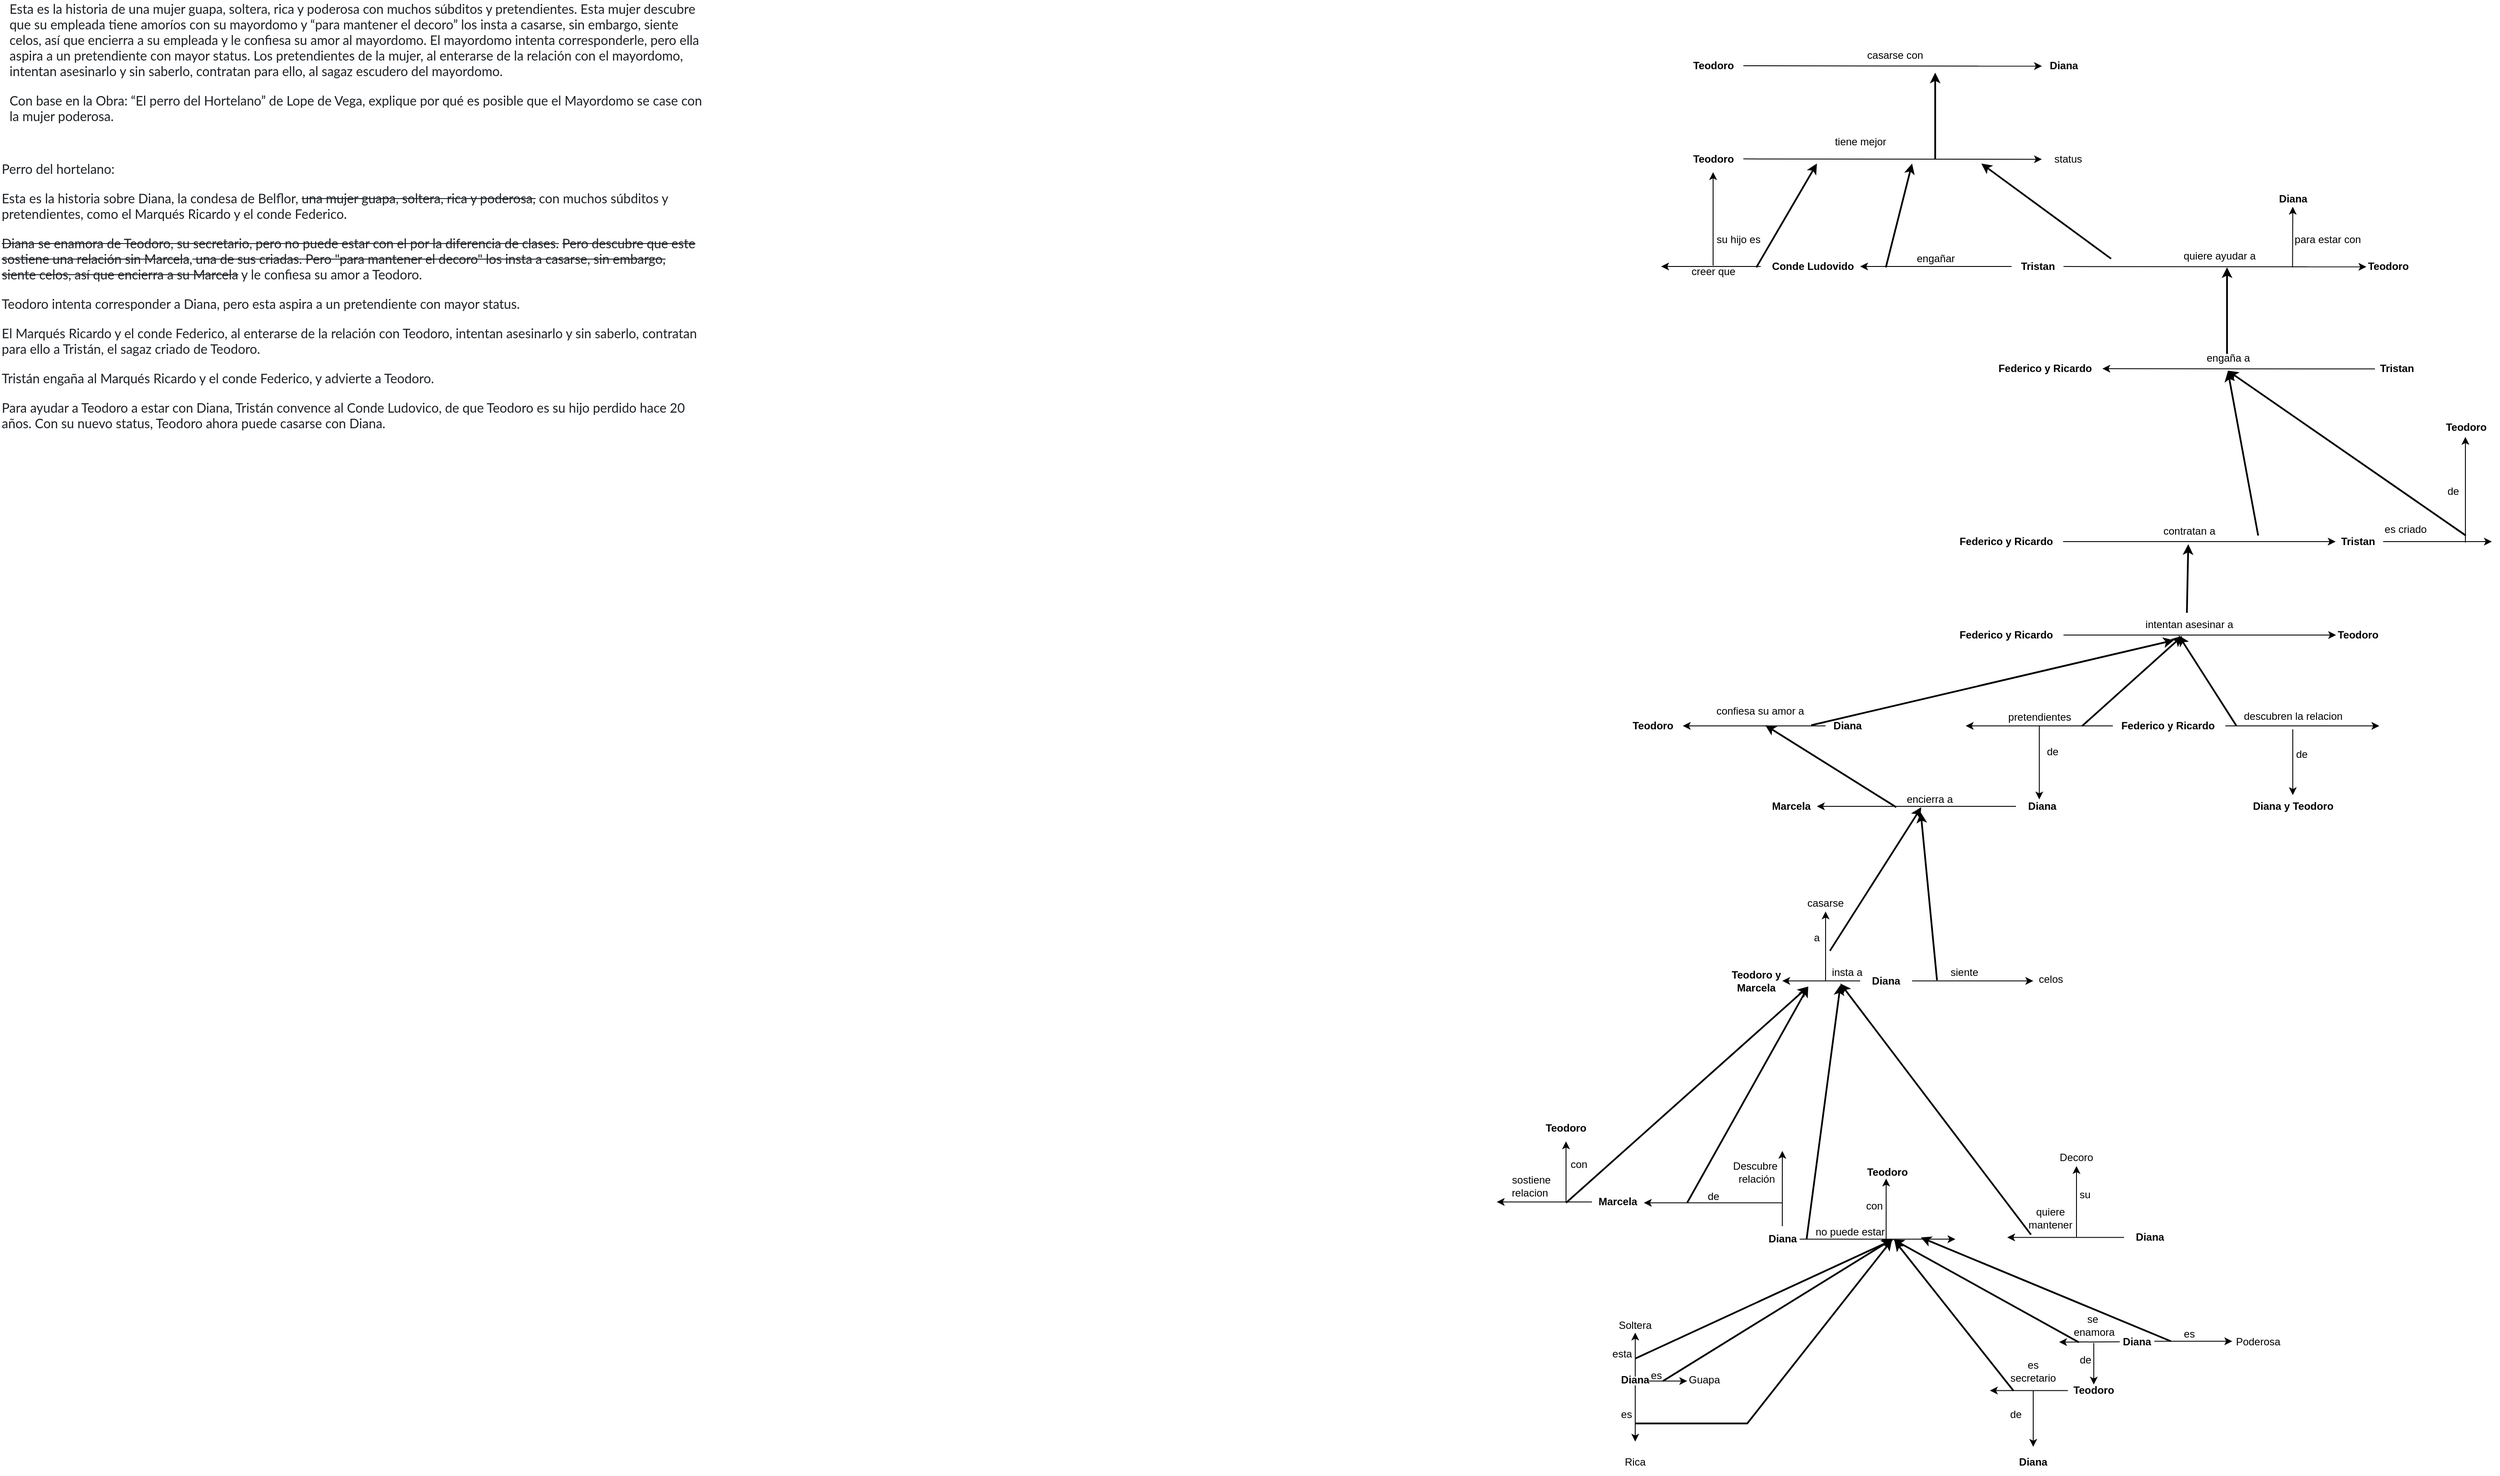 <mxfile version="26.2.15" pages="2">
  <diagram name="Página-1" id="YHXUDnuGdT8OWOZXJwCH">
    <mxGraphModel dx="17797" dy="4086" grid="1" gridSize="10" guides="1" tooltips="1" connect="1" arrows="1" fold="1" page="1" pageScale="1" pageWidth="16000" pageHeight="3000" math="0" shadow="0">
      <root>
        <mxCell id="0" />
        <mxCell id="1" parent="0" />
        <mxCell id="O0ouGMHK6gaQifQS1-hJ-1" value="&lt;p style=&quot;--tw-border-spacing-x: 0; --tw-border-spacing-y: 0; --tw-translate-x: 0; --tw-translate-y: 0; --tw-rotate: 0; --tw-skew-x: 0; --tw-skew-y: 0; --tw-scale-x: 1; --tw-scale-y: 1; --tw-pan-x: ; --tw-pan-y: ; --tw-pinch-zoom: ; --tw-scroll-snap-strictness: proximity; --tw-gradient-from-position: ; --tw-gradient-via-position: ; --tw-gradient-to-position: ; --tw-ordinal: ; --tw-slashed-zero: ; --tw-numeric-figure: ; --tw-numeric-spacing: ; --tw-numeric-fraction: ; --tw-ring-inset: ; --tw-ring-offset-width: 0px; --tw-ring-offset-color: #fff; --tw-ring-color: rgb(59 130 246 / 0.5); --tw-ring-offset-shadow: 0 0 #0000; --tw-ring-shadow: 0 0 #0000; --tw-shadow: 0 0 #0000; --tw-shadow-colored: 0 0 #0000; --tw-blur: ; --tw-brightness: ; --tw-contrast: ; --tw-grayscale: ; --tw-hue-rotate: ; --tw-invert: ; --tw-saturate: ; --tw-sepia: ; --tw-drop-shadow: ; --tw-backdrop-blur: ; --tw-backdrop-brightness: ; --tw-backdrop-contrast: ; --tw-backdrop-grayscale: ; --tw-backdrop-hue-rotate: ; --tw-backdrop-invert: ; --tw-backdrop-opacity: ; --tw-backdrop-saturate: ; --tw-backdrop-sepia: ; box-sizing: border-box; margin-top: 0px; margin-bottom: 1rem; color: rgb(29, 33, 37); font-family: Lato; font-size: 15px; text-align: left; background-color: rgb(255, 255, 255);&quot;&gt;Esta es la historia de una mujer guapa, soltera, rica y poderosa con muchos súbditos y pretendientes. Esta mujer descubre que su empleada tiene amoríos con su mayordomo y “para mantener el decoro” los insta a casarse, sin embargo, siente celos, así que encierra a su empleada y le confiesa su amor al mayordomo. El mayordomo intenta corresponderle, pero ella aspira a un pretendiente con mayor status. Los pretendientes de la mujer, al enterarse de la relación con el mayordomo, intentan asesinarlo y sin saberlo, contratan para ello, al sagaz escudero del mayordomo.&lt;/p&gt;&lt;p style=&quot;--tw-border-spacing-x: 0; --tw-border-spacing-y: 0; --tw-translate-x: 0; --tw-translate-y: 0; --tw-rotate: 0; --tw-skew-x: 0; --tw-skew-y: 0; --tw-scale-x: 1; --tw-scale-y: 1; --tw-pan-x: ; --tw-pan-y: ; --tw-pinch-zoom: ; --tw-scroll-snap-strictness: proximity; --tw-gradient-from-position: ; --tw-gradient-via-position: ; --tw-gradient-to-position: ; --tw-ordinal: ; --tw-slashed-zero: ; --tw-numeric-figure: ; --tw-numeric-spacing: ; --tw-numeric-fraction: ; --tw-ring-inset: ; --tw-ring-offset-width: 0px; --tw-ring-offset-color: #fff; --tw-ring-color: rgb(59 130 246 / 0.5); --tw-ring-offset-shadow: 0 0 #0000; --tw-ring-shadow: 0 0 #0000; --tw-shadow: 0 0 #0000; --tw-shadow-colored: 0 0 #0000; --tw-blur: ; --tw-brightness: ; --tw-contrast: ; --tw-grayscale: ; --tw-hue-rotate: ; --tw-invert: ; --tw-saturate: ; --tw-sepia: ; --tw-drop-shadow: ; --tw-backdrop-blur: ; --tw-backdrop-brightness: ; --tw-backdrop-contrast: ; --tw-backdrop-grayscale: ; --tw-backdrop-hue-rotate: ; --tw-backdrop-invert: ; --tw-backdrop-opacity: ; --tw-backdrop-saturate: ; --tw-backdrop-sepia: ; box-sizing: border-box; margin-top: 0px; margin-bottom: 1rem; color: rgb(29, 33, 37); font-family: Lato; font-size: 15px; text-align: left; background-color: rgb(255, 255, 255);&quot; id=&quot;yui_3_18_1_1_1745929573515_123&quot;&gt;Con base en la Obra: “El perro del Hortelano” de Lope de Vega, explique por qué es posible que el Mayordomo se case con la mujer poderosa.&lt;/p&gt;" style="text;html=1;align=center;verticalAlign=middle;whiteSpace=wrap;rounded=0;" parent="1" vertex="1">
          <mxGeometry x="-470" y="-110" width="810" height="140" as="geometry" />
        </mxCell>
        <mxCell id="KYw16AJK0_VbHLQsBdwn-1" value="&lt;p style=&quot;--tw-border-spacing-x: 0; --tw-border-spacing-y: 0; --tw-translate-x: 0; --tw-translate-y: 0; --tw-rotate: 0; --tw-skew-x: 0; --tw-skew-y: 0; --tw-scale-x: 1; --tw-scale-y: 1; --tw-pan-x: ; --tw-pan-y: ; --tw-pinch-zoom: ; --tw-scroll-snap-strictness: proximity; --tw-gradient-from-position: ; --tw-gradient-via-position: ; --tw-gradient-to-position: ; --tw-ordinal: ; --tw-slashed-zero: ; --tw-numeric-figure: ; --tw-numeric-spacing: ; --tw-numeric-fraction: ; --tw-ring-inset: ; --tw-ring-offset-width: 0px; --tw-ring-offset-color: light-dark(#fff, #000000); --tw-ring-color: rgb(59 130 246 / 0.5); --tw-ring-offset-shadow: 0 0 #0000; --tw-ring-shadow: 0 0 #0000; --tw-shadow: 0 0 #0000; --tw-shadow-colored: 0 0 #0000; --tw-blur: ; --tw-brightness: ; --tw-contrast: ; --tw-grayscale: ; --tw-hue-rotate: ; --tw-invert: ; --tw-saturate: ; --tw-sepia: ; --tw-drop-shadow: ; --tw-backdrop-blur: ; --tw-backdrop-brightness: ; --tw-backdrop-contrast: ; --tw-backdrop-grayscale: ; --tw-backdrop-hue-rotate: ; --tw-backdrop-invert: ; --tw-backdrop-opacity: ; --tw-backdrop-saturate: ; --tw-backdrop-sepia: ; box-sizing: border-box; margin-top: 0px; margin-bottom: 1rem; color: rgb(29, 33, 37); font-family: Lato; font-size: 15px; background-color: rgb(255, 255, 255);&quot;&gt;Perro del hortelano:&lt;/p&gt;&lt;p style=&quot;--tw-border-spacing-x: 0; --tw-border-spacing-y: 0; --tw-translate-x: 0; --tw-translate-y: 0; --tw-rotate: 0; --tw-skew-x: 0; --tw-skew-y: 0; --tw-scale-x: 1; --tw-scale-y: 1; --tw-pan-x: ; --tw-pan-y: ; --tw-pinch-zoom: ; --tw-scroll-snap-strictness: proximity; --tw-gradient-from-position: ; --tw-gradient-via-position: ; --tw-gradient-to-position: ; --tw-ordinal: ; --tw-slashed-zero: ; --tw-numeric-figure: ; --tw-numeric-spacing: ; --tw-numeric-fraction: ; --tw-ring-inset: ; --tw-ring-offset-width: 0px; --tw-ring-offset-color: light-dark(#fff, #000000); --tw-ring-color: rgb(59 130 246 / 0.5); --tw-ring-offset-shadow: 0 0 #0000; --tw-ring-shadow: 0 0 #0000; --tw-shadow: 0 0 #0000; --tw-shadow-colored: 0 0 #0000; --tw-blur: ; --tw-brightness: ; --tw-contrast: ; --tw-grayscale: ; --tw-hue-rotate: ; --tw-invert: ; --tw-saturate: ; --tw-sepia: ; --tw-drop-shadow: ; --tw-backdrop-blur: ; --tw-backdrop-brightness: ; --tw-backdrop-contrast: ; --tw-backdrop-grayscale: ; --tw-backdrop-hue-rotate: ; --tw-backdrop-invert: ; --tw-backdrop-opacity: ; --tw-backdrop-saturate: ; --tw-backdrop-sepia: ; box-sizing: border-box; margin-top: 0px; margin-bottom: 1rem; color: rgb(29, 33, 37); font-family: Lato; font-size: 15px; background-color: rgb(255, 255, 255);&quot;&gt;Esta es la historia sobre Diana, la condesa de Belflor, &lt;strike&gt;una mujer guapa, soltera, rica y poderosa,&lt;/strike&gt; con muchos súbditos y pretendientes, como el Marqués Ricardo y el conde Federico.&lt;/p&gt;&lt;p style=&quot;--tw-border-spacing-x: 0; --tw-border-spacing-y: 0; --tw-translate-x: 0; --tw-translate-y: 0; --tw-rotate: 0; --tw-skew-x: 0; --tw-skew-y: 0; --tw-scale-x: 1; --tw-scale-y: 1; --tw-pan-x: ; --tw-pan-y: ; --tw-pinch-zoom: ; --tw-scroll-snap-strictness: proximity; --tw-gradient-from-position: ; --tw-gradient-via-position: ; --tw-gradient-to-position: ; --tw-ordinal: ; --tw-slashed-zero: ; --tw-numeric-figure: ; --tw-numeric-spacing: ; --tw-numeric-fraction: ; --tw-ring-inset: ; --tw-ring-offset-width: 0px; --tw-ring-offset-color: light-dark(#fff, #000000); --tw-ring-color: rgb(59 130 246 / 0.5); --tw-ring-offset-shadow: 0 0 #0000; --tw-ring-shadow: 0 0 #0000; --tw-shadow: 0 0 #0000; --tw-shadow-colored: 0 0 #0000; --tw-blur: ; --tw-brightness: ; --tw-contrast: ; --tw-grayscale: ; --tw-hue-rotate: ; --tw-invert: ; --tw-saturate: ; --tw-sepia: ; --tw-drop-shadow: ; --tw-backdrop-blur: ; --tw-backdrop-brightness: ; --tw-backdrop-contrast: ; --tw-backdrop-grayscale: ; --tw-backdrop-hue-rotate: ; --tw-backdrop-invert: ; --tw-backdrop-opacity: ; --tw-backdrop-saturate: ; --tw-backdrop-sepia: ; box-sizing: border-box; margin-top: 0px; margin-bottom: 1rem; color: rgb(29, 33, 37); font-family: Lato; font-size: 15px; background-color: rgb(255, 255, 255);&quot;&gt;&lt;strike&gt;Diana se enamora de Teodoro, su secretario, pero no puede estar con el por la diferencia de clases.&lt;/strike&gt; &lt;strike&gt;Pero descubre que este sostiene una relación sin Marcela&lt;/strike&gt;,&lt;strike&gt; una de sus criadas. Pero &quot;para mantener el decoro&quot; los insta a casarse, sin embargo, siente celos, así que encierra a su Marcela&lt;/strike&gt; y le confiesa su amor a Teodoro.&lt;/p&gt;&lt;p style=&quot;--tw-border-spacing-x: 0; --tw-border-spacing-y: 0; --tw-translate-x: 0; --tw-translate-y: 0; --tw-rotate: 0; --tw-skew-x: 0; --tw-skew-y: 0; --tw-scale-x: 1; --tw-scale-y: 1; --tw-pan-x: ; --tw-pan-y: ; --tw-pinch-zoom: ; --tw-scroll-snap-strictness: proximity; --tw-gradient-from-position: ; --tw-gradient-via-position: ; --tw-gradient-to-position: ; --tw-ordinal: ; --tw-slashed-zero: ; --tw-numeric-figure: ; --tw-numeric-spacing: ; --tw-numeric-fraction: ; --tw-ring-inset: ; --tw-ring-offset-width: 0px; --tw-ring-offset-color: light-dark(#fff, #000000); --tw-ring-color: rgb(59 130 246 / 0.5); --tw-ring-offset-shadow: 0 0 #0000; --tw-ring-shadow: 0 0 #0000; --tw-shadow: 0 0 #0000; --tw-shadow-colored: 0 0 #0000; --tw-blur: ; --tw-brightness: ; --tw-contrast: ; --tw-grayscale: ; --tw-hue-rotate: ; --tw-invert: ; --tw-saturate: ; --tw-sepia: ; --tw-drop-shadow: ; --tw-backdrop-blur: ; --tw-backdrop-brightness: ; --tw-backdrop-contrast: ; --tw-backdrop-grayscale: ; --tw-backdrop-hue-rotate: ; --tw-backdrop-invert: ; --tw-backdrop-opacity: ; --tw-backdrop-saturate: ; --tw-backdrop-sepia: ; box-sizing: border-box; margin-top: 0px; margin-bottom: 1rem; color: rgb(29, 33, 37); font-family: Lato; font-size: 15px; background-color: rgb(255, 255, 255);&quot;&gt;Teodoro intenta corresponder a Diana, pero esta aspira a un pretendiente con mayor status.&amp;nbsp;&lt;/p&gt;&lt;p style=&quot;--tw-border-spacing-x: 0; --tw-border-spacing-y: 0; --tw-translate-x: 0; --tw-translate-y: 0; --tw-rotate: 0; --tw-skew-x: 0; --tw-skew-y: 0; --tw-scale-x: 1; --tw-scale-y: 1; --tw-pan-x: ; --tw-pan-y: ; --tw-pinch-zoom: ; --tw-scroll-snap-strictness: proximity; --tw-gradient-from-position: ; --tw-gradient-via-position: ; --tw-gradient-to-position: ; --tw-ordinal: ; --tw-slashed-zero: ; --tw-numeric-figure: ; --tw-numeric-spacing: ; --tw-numeric-fraction: ; --tw-ring-inset: ; --tw-ring-offset-width: 0px; --tw-ring-offset-color: light-dark(#fff, #000000); --tw-ring-color: rgb(59 130 246 / 0.5); --tw-ring-offset-shadow: 0 0 #0000; --tw-ring-shadow: 0 0 #0000; --tw-shadow: 0 0 #0000; --tw-shadow-colored: 0 0 #0000; --tw-blur: ; --tw-brightness: ; --tw-contrast: ; --tw-grayscale: ; --tw-hue-rotate: ; --tw-invert: ; --tw-saturate: ; --tw-sepia: ; --tw-drop-shadow: ; --tw-backdrop-blur: ; --tw-backdrop-brightness: ; --tw-backdrop-contrast: ; --tw-backdrop-grayscale: ; --tw-backdrop-hue-rotate: ; --tw-backdrop-invert: ; --tw-backdrop-opacity: ; --tw-backdrop-saturate: ; --tw-backdrop-sepia: ; box-sizing: border-box; margin-top: 0px; margin-bottom: 1rem; color: rgb(29, 33, 37); font-family: Lato; font-size: 15px; background-color: rgb(255, 255, 255);&quot;&gt;El Marqués Ricardo y el conde Federico, al enterarse de la relación con Teodoro, intentan asesinarlo y sin saberlo, contratan para ello a Tristán, el sagaz criado de Teodoro.&lt;/p&gt;&lt;p style=&quot;--tw-border-spacing-x: 0; --tw-border-spacing-y: 0; --tw-translate-x: 0; --tw-translate-y: 0; --tw-rotate: 0; --tw-skew-x: 0; --tw-skew-y: 0; --tw-scale-x: 1; --tw-scale-y: 1; --tw-pan-x: ; --tw-pan-y: ; --tw-pinch-zoom: ; --tw-scroll-snap-strictness: proximity; --tw-gradient-from-position: ; --tw-gradient-via-position: ; --tw-gradient-to-position: ; --tw-ordinal: ; --tw-slashed-zero: ; --tw-numeric-figure: ; --tw-numeric-spacing: ; --tw-numeric-fraction: ; --tw-ring-inset: ; --tw-ring-offset-width: 0px; --tw-ring-offset-color: light-dark(#fff, #000000); --tw-ring-color: rgb(59 130 246 / 0.5); --tw-ring-offset-shadow: 0 0 #0000; --tw-ring-shadow: 0 0 #0000; --tw-shadow: 0 0 #0000; --tw-shadow-colored: 0 0 #0000; --tw-blur: ; --tw-brightness: ; --tw-contrast: ; --tw-grayscale: ; --tw-hue-rotate: ; --tw-invert: ; --tw-saturate: ; --tw-sepia: ; --tw-drop-shadow: ; --tw-backdrop-blur: ; --tw-backdrop-brightness: ; --tw-backdrop-contrast: ; --tw-backdrop-grayscale: ; --tw-backdrop-hue-rotate: ; --tw-backdrop-invert: ; --tw-backdrop-opacity: ; --tw-backdrop-saturate: ; --tw-backdrop-sepia: ; box-sizing: border-box; margin-top: 0px; margin-bottom: 1rem; color: rgb(29, 33, 37); font-family: Lato; font-size: 15px; background-color: rgb(255, 255, 255);&quot;&gt;Tristán engaña al Marqués Ricardo y el conde Federico, y advierte a Teodoro.&amp;nbsp;&lt;/p&gt;&lt;p style=&quot;--tw-border-spacing-x: 0; --tw-border-spacing-y: 0; --tw-translate-x: 0; --tw-translate-y: 0; --tw-rotate: 0; --tw-skew-x: 0; --tw-skew-y: 0; --tw-scale-x: 1; --tw-scale-y: 1; --tw-pan-x: ; --tw-pan-y: ; --tw-pinch-zoom: ; --tw-scroll-snap-strictness: proximity; --tw-gradient-from-position: ; --tw-gradient-via-position: ; --tw-gradient-to-position: ; --tw-ordinal: ; --tw-slashed-zero: ; --tw-numeric-figure: ; --tw-numeric-spacing: ; --tw-numeric-fraction: ; --tw-ring-inset: ; --tw-ring-offset-width: 0px; --tw-ring-offset-color: light-dark(#fff, #000000); --tw-ring-color: rgb(59 130 246 / 0.5); --tw-ring-offset-shadow: 0 0 #0000; --tw-ring-shadow: 0 0 #0000; --tw-shadow: 0 0 #0000; --tw-shadow-colored: 0 0 #0000; --tw-blur: ; --tw-brightness: ; --tw-contrast: ; --tw-grayscale: ; --tw-hue-rotate: ; --tw-invert: ; --tw-saturate: ; --tw-sepia: ; --tw-drop-shadow: ; --tw-backdrop-blur: ; --tw-backdrop-brightness: ; --tw-backdrop-contrast: ; --tw-backdrop-grayscale: ; --tw-backdrop-hue-rotate: ; --tw-backdrop-invert: ; --tw-backdrop-opacity: ; --tw-backdrop-saturate: ; --tw-backdrop-sepia: ; box-sizing: border-box; margin-top: 0px; margin-bottom: 1rem; color: rgb(29, 33, 37); font-family: Lato; font-size: 15px; background-color: rgb(255, 255, 255);&quot;&gt;Para ayudar a Teodoro a estar con Diana, Tristán convence al Conde Ludovico, de que Teodoro es su hijo perdido hace 20 años. Con su nuevo status, Teodoro ahora puede casarse con Diana.&lt;/p&gt;" style="text;html=1;align=left;verticalAlign=top;whiteSpace=wrap;rounded=0;" parent="1" vertex="1">
          <mxGeometry x="-480" y="60" width="810" height="300" as="geometry" />
        </mxCell>
        <mxCell id="KYw16AJK0_VbHLQsBdwn-2" style="edgeStyle=orthogonalEdgeStyle;rounded=0;orthogonalLoop=1;jettySize=auto;html=1;exitX=0.5;exitY=1;exitDx=0;exitDy=0;" parent="1" source="KYw16AJK0_VbHLQsBdwn-1" target="KYw16AJK0_VbHLQsBdwn-1" edge="1">
          <mxGeometry relative="1" as="geometry" />
        </mxCell>
        <mxCell id="KYw16AJK0_VbHLQsBdwn-21" style="edgeStyle=orthogonalEdgeStyle;rounded=0;orthogonalLoop=1;jettySize=auto;html=1;entryX=0;entryY=0.5;entryDx=0;entryDy=0;" parent="1" source="KYw16AJK0_VbHLQsBdwn-22" edge="1">
          <mxGeometry relative="1" as="geometry">
            <mxPoint x="1580" y="1014.75" as="targetPoint" />
          </mxGeometry>
        </mxCell>
        <mxCell id="KYw16AJK0_VbHLQsBdwn-106" style="edgeStyle=none;rounded=0;orthogonalLoop=1;jettySize=auto;html=1;" parent="1" source="KYw16AJK0_VbHLQsBdwn-22" edge="1">
          <mxGeometry relative="1" as="geometry">
            <mxPoint x="1870" y="1014.75" as="targetPoint" />
          </mxGeometry>
        </mxCell>
        <mxCell id="KYw16AJK0_VbHLQsBdwn-22" value="&lt;b&gt;Diana&lt;/b&gt;" style="text;html=1;align=center;verticalAlign=middle;whiteSpace=wrap;rounded=0;" parent="1" vertex="1">
          <mxGeometry x="1670" y="999.75" width="60" height="30" as="geometry" />
        </mxCell>
        <mxCell id="KYw16AJK0_VbHLQsBdwn-23" value="insta a" style="text;html=1;align=center;verticalAlign=middle;whiteSpace=wrap;rounded=0;" parent="1" vertex="1">
          <mxGeometry x="1625" y="990" width="60" height="30" as="geometry" />
        </mxCell>
        <mxCell id="KYw16AJK0_VbHLQsBdwn-24" value="" style="endArrow=classic;html=1;rounded=0;" parent="1" edge="1">
          <mxGeometry width="50" height="50" relative="1" as="geometry">
            <mxPoint x="1630" y="1014.75" as="sourcePoint" />
            <mxPoint x="1630" y="934.5" as="targetPoint" />
          </mxGeometry>
        </mxCell>
        <mxCell id="KYw16AJK0_VbHLQsBdwn-25" value="casarse" style="text;html=1;align=center;verticalAlign=middle;whiteSpace=wrap;rounded=0;" parent="1" vertex="1">
          <mxGeometry x="1600" y="910" width="60" height="30" as="geometry" />
        </mxCell>
        <mxCell id="KYw16AJK0_VbHLQsBdwn-26" value="a" style="text;html=1;align=center;verticalAlign=middle;whiteSpace=wrap;rounded=0;" parent="1" vertex="1">
          <mxGeometry x="1590" y="950" width="60" height="30" as="geometry" />
        </mxCell>
        <mxCell id="KYw16AJK0_VbHLQsBdwn-27" value="&lt;b&gt;Teodoro y Marcela&lt;/b&gt;" style="text;html=1;align=center;verticalAlign=middle;whiteSpace=wrap;rounded=0;" parent="1" vertex="1">
          <mxGeometry x="1520" y="999.75" width="60" height="30" as="geometry" />
        </mxCell>
        <mxCell id="KYw16AJK0_VbHLQsBdwn-28" style="rounded=0;orthogonalLoop=1;jettySize=auto;html=1;entryX=0.368;entryY=0.923;entryDx=0;entryDy=0;entryPerimeter=0;exitX=0.124;exitY=1.127;exitDx=0;exitDy=0;exitPerimeter=0;strokeWidth=2;" parent="1" source="KYw16AJK0_VbHLQsBdwn-17" target="KYw16AJK0_VbHLQsBdwn-23" edge="1">
          <mxGeometry relative="1" as="geometry">
            <mxPoint x="1730" y="1101.25" as="sourcePoint" />
            <mxPoint x="1590" y="1059.75" as="targetPoint" />
          </mxGeometry>
        </mxCell>
        <mxCell id="KYw16AJK0_VbHLQsBdwn-29" style="rounded=0;orthogonalLoop=1;jettySize=auto;html=1;strokeWidth=2;" parent="1" edge="1">
          <mxGeometry relative="1" as="geometry">
            <mxPoint x="1470" y="1271.25" as="sourcePoint" />
            <mxPoint x="1610" y="1021.25" as="targetPoint" />
          </mxGeometry>
        </mxCell>
        <mxCell id="KYw16AJK0_VbHLQsBdwn-31" value="&lt;b&gt;Diana&lt;/b&gt;" style="text;html=1;align=center;verticalAlign=middle;whiteSpace=wrap;rounded=0;" parent="1" vertex="1">
          <mxGeometry x="1380" y="1461.25" width="60" height="30" as="geometry" />
        </mxCell>
        <mxCell id="KYw16AJK0_VbHLQsBdwn-33" value="" style="endArrow=classic;html=1;rounded=0;" parent="1" edge="1">
          <mxGeometry width="50" height="50" relative="1" as="geometry">
            <mxPoint x="1410" y="1482.25" as="sourcePoint" />
            <mxPoint x="1410" y="1547.25" as="targetPoint" />
          </mxGeometry>
        </mxCell>
        <mxCell id="KYw16AJK0_VbHLQsBdwn-34" value="Rica" style="text;html=1;align=center;verticalAlign=middle;whiteSpace=wrap;rounded=0;" parent="1" vertex="1">
          <mxGeometry x="1380" y="1555.75" width="60" height="30" as="geometry" />
        </mxCell>
        <mxCell id="KYw16AJK0_VbHLQsBdwn-35" value="es" style="text;html=1;align=center;verticalAlign=middle;whiteSpace=wrap;rounded=0;" parent="1" vertex="1">
          <mxGeometry x="1390" y="1506.25" width="20" height="20" as="geometry" />
        </mxCell>
        <mxCell id="KYw16AJK0_VbHLQsBdwn-38" value="Guapa" style="text;html=1;align=center;verticalAlign=middle;whiteSpace=wrap;rounded=0;" parent="1" vertex="1">
          <mxGeometry x="1470" y="1461.25" width="40" height="30" as="geometry" />
        </mxCell>
        <mxCell id="KYw16AJK0_VbHLQsBdwn-42" value="Poderosa" style="text;html=1;align=center;verticalAlign=middle;whiteSpace=wrap;rounded=0;" parent="1" vertex="1">
          <mxGeometry x="2100" y="1416.75" width="60" height="30" as="geometry" />
        </mxCell>
        <mxCell id="KYw16AJK0_VbHLQsBdwn-52" value="Soltera" style="text;html=1;align=center;verticalAlign=middle;whiteSpace=wrap;rounded=0;" parent="1" vertex="1">
          <mxGeometry x="1380" y="1398.25" width="60" height="30" as="geometry" />
        </mxCell>
        <mxCell id="KYw16AJK0_VbHLQsBdwn-89" style="edgeStyle=none;rounded=0;orthogonalLoop=1;jettySize=auto;html=1;entryX=1.002;entryY=0.784;entryDx=0;entryDy=0;entryPerimeter=0;strokeWidth=2;" parent="1" target="KYw16AJK0_VbHLQsBdwn-82" edge="1">
          <mxGeometry relative="1" as="geometry">
            <mxPoint x="1660" y="1331.25" as="targetPoint" />
            <mxPoint x="1410" y="1451.25" as="sourcePoint" />
          </mxGeometry>
        </mxCell>
        <mxCell id="KYw16AJK0_VbHLQsBdwn-53" value="esta" style="text;html=1;align=center;verticalAlign=middle;whiteSpace=wrap;rounded=0;" parent="1" vertex="1">
          <mxGeometry x="1380" y="1441.25" width="30" height="10" as="geometry" />
        </mxCell>
        <mxCell id="KYw16AJK0_VbHLQsBdwn-54" style="edgeStyle=orthogonalEdgeStyle;rounded=0;orthogonalLoop=1;jettySize=auto;html=1;entryX=0;entryY=0.5;entryDx=0;entryDy=0;" parent="1" source="KYw16AJK0_VbHLQsBdwn-55" edge="1">
          <mxGeometry relative="1" as="geometry">
            <mxPoint x="1820" y="1488.25" as="targetPoint" />
          </mxGeometry>
        </mxCell>
        <mxCell id="KYw16AJK0_VbHLQsBdwn-55" value="&lt;b&gt;Teodoro&lt;/b&gt;" style="text;html=1;align=center;verticalAlign=middle;whiteSpace=wrap;rounded=0;" parent="1" vertex="1">
          <mxGeometry x="1910" y="1473.25" width="60" height="30" as="geometry" />
        </mxCell>
        <mxCell id="KYw16AJK0_VbHLQsBdwn-56" value="es secretario" style="text;html=1;align=center;verticalAlign=middle;whiteSpace=wrap;rounded=0;" parent="1" vertex="1">
          <mxGeometry x="1840" y="1451.25" width="60" height="30" as="geometry" />
        </mxCell>
        <mxCell id="KYw16AJK0_VbHLQsBdwn-57" value="" style="endArrow=classic;html=1;rounded=0;" parent="1" edge="1">
          <mxGeometry width="50" height="50" relative="1" as="geometry">
            <mxPoint x="1870" y="1488.25" as="sourcePoint" />
            <mxPoint x="1870" y="1553.25" as="targetPoint" />
          </mxGeometry>
        </mxCell>
        <mxCell id="KYw16AJK0_VbHLQsBdwn-58" value="&lt;b&gt;Diana&lt;/b&gt;" style="text;html=1;align=center;verticalAlign=middle;whiteSpace=wrap;rounded=0;" parent="1" vertex="1">
          <mxGeometry x="1840" y="1555.75" width="60" height="30" as="geometry" />
        </mxCell>
        <mxCell id="KYw16AJK0_VbHLQsBdwn-59" value="de" style="text;html=1;align=center;verticalAlign=middle;whiteSpace=wrap;rounded=0;" parent="1" vertex="1">
          <mxGeometry x="1820" y="1501.25" width="60" height="30" as="geometry" />
        </mxCell>
        <mxCell id="KYw16AJK0_VbHLQsBdwn-90" style="edgeStyle=none;rounded=0;orthogonalLoop=1;jettySize=auto;html=1;strokeWidth=2;entryX=0.989;entryY=0.773;entryDx=0;entryDy=0;entryPerimeter=0;" parent="1" target="KYw16AJK0_VbHLQsBdwn-82" edge="1">
          <mxGeometry relative="1" as="geometry">
            <mxPoint x="1710" y="1311.25" as="targetPoint" />
            <mxPoint x="1442" y="1477.25" as="sourcePoint" />
          </mxGeometry>
        </mxCell>
        <mxCell id="KYw16AJK0_VbHLQsBdwn-60" value="es" style="text;html=1;align=center;verticalAlign=middle;whiteSpace=wrap;rounded=0;" parent="1" vertex="1">
          <mxGeometry x="1428" y="1466.25" width="13" height="10" as="geometry" />
        </mxCell>
        <mxCell id="KYw16AJK0_VbHLQsBdwn-62" value="" style="endArrow=classic;html=1;rounded=0;" parent="1" edge="1">
          <mxGeometry width="50" height="50" relative="1" as="geometry">
            <mxPoint x="1435" y="1477.25" as="sourcePoint" />
            <mxPoint x="1470" y="1477.25" as="targetPoint" />
            <Array as="points">
              <mxPoint x="1426" y="1477.25" />
            </Array>
          </mxGeometry>
        </mxCell>
        <mxCell id="KYw16AJK0_VbHLQsBdwn-65" value="" style="endArrow=classic;html=1;rounded=0;" parent="1" edge="1">
          <mxGeometry width="50" height="50" relative="1" as="geometry">
            <mxPoint x="1410" y="1472.25" as="sourcePoint" />
            <mxPoint x="1410" y="1421.25" as="targetPoint" />
            <Array as="points">
              <mxPoint x="1410" y="1472.25" />
            </Array>
          </mxGeometry>
        </mxCell>
        <mxCell id="KYw16AJK0_VbHLQsBdwn-74" style="rounded=0;orthogonalLoop=1;jettySize=auto;html=1;" parent="1" source="KYw16AJK0_VbHLQsBdwn-69" edge="1">
          <mxGeometry relative="1" as="geometry">
            <mxPoint x="1900" y="1432.25" as="targetPoint" />
          </mxGeometry>
        </mxCell>
        <mxCell id="KYw16AJK0_VbHLQsBdwn-78" style="edgeStyle=orthogonalEdgeStyle;rounded=0;orthogonalLoop=1;jettySize=auto;html=1;" parent="1" source="KYw16AJK0_VbHLQsBdwn-69" edge="1">
          <mxGeometry relative="1" as="geometry">
            <mxPoint x="2100" y="1431.25" as="targetPoint" />
          </mxGeometry>
        </mxCell>
        <mxCell id="KYw16AJK0_VbHLQsBdwn-69" value="&lt;b&gt;Diana&lt;/b&gt;" style="text;html=1;align=center;verticalAlign=middle;whiteSpace=wrap;rounded=0;" parent="1" vertex="1">
          <mxGeometry x="1970" y="1425.25" width="40" height="13" as="geometry" />
        </mxCell>
        <mxCell id="KYw16AJK0_VbHLQsBdwn-76" style="rounded=0;orthogonalLoop=1;jettySize=auto;html=1;entryX=0.5;entryY=0.267;entryDx=0;entryDy=0;entryPerimeter=0;" parent="1" source="KYw16AJK0_VbHLQsBdwn-75" target="KYw16AJK0_VbHLQsBdwn-55" edge="1">
          <mxGeometry relative="1" as="geometry">
            <mxPoint x="1945" y="1481.25" as="targetPoint" />
          </mxGeometry>
        </mxCell>
        <mxCell id="KYw16AJK0_VbHLQsBdwn-75" value="se&amp;nbsp;&lt;div&gt;enamora&lt;/div&gt;" style="text;html=1;align=center;verticalAlign=middle;resizable=0;points=[];autosize=1;strokeColor=none;fillColor=none;" parent="1" vertex="1">
          <mxGeometry x="1905" y="1393.25" width="70" height="40" as="geometry" />
        </mxCell>
        <mxCell id="KYw16AJK0_VbHLQsBdwn-77" value="de" style="text;html=1;align=center;verticalAlign=middle;resizable=0;points=[];autosize=1;strokeColor=none;fillColor=none;" parent="1" vertex="1">
          <mxGeometry x="1910" y="1438.25" width="40" height="30" as="geometry" />
        </mxCell>
        <mxCell id="KYw16AJK0_VbHLQsBdwn-93" style="edgeStyle=none;rounded=0;orthogonalLoop=1;jettySize=auto;html=1;strokeWidth=2;exitX=-0.021;exitY=0.767;exitDx=0;exitDy=0;exitPerimeter=0;" parent="1" source="KYw16AJK0_VbHLQsBdwn-79" edge="1">
          <mxGeometry relative="1" as="geometry">
            <mxPoint x="1740" y="1311.25" as="targetPoint" />
          </mxGeometry>
        </mxCell>
        <mxCell id="KYw16AJK0_VbHLQsBdwn-79" value="es" style="text;html=1;align=center;verticalAlign=middle;resizable=0;points=[];autosize=1;strokeColor=none;fillColor=none;" parent="1" vertex="1">
          <mxGeometry x="2030" y="1408.25" width="40" height="30" as="geometry" />
        </mxCell>
        <mxCell id="KYw16AJK0_VbHLQsBdwn-88" value="" style="group" parent="1" vertex="1" connectable="0">
          <mxGeometry x="1550" y="1221.25" width="230" height="107" as="geometry" />
        </mxCell>
        <mxCell id="KYw16AJK0_VbHLQsBdwn-81" style="rounded=0;orthogonalLoop=1;jettySize=auto;html=1;exitX=0.833;exitY=0.5;exitDx=0;exitDy=0;exitPerimeter=0;" parent="KYw16AJK0_VbHLQsBdwn-88" source="KYw16AJK0_VbHLQsBdwn-80" edge="1">
          <mxGeometry relative="1" as="geometry">
            <mxPoint x="230" y="92" as="targetPoint" />
          </mxGeometry>
        </mxCell>
        <mxCell id="KYw16AJK0_VbHLQsBdwn-97" style="edgeStyle=none;rounded=0;orthogonalLoop=1;jettySize=auto;html=1;" parent="KYw16AJK0_VbHLQsBdwn-88" source="KYw16AJK0_VbHLQsBdwn-80" edge="1">
          <mxGeometry relative="1" as="geometry">
            <mxPoint x="30" y="-10" as="targetPoint" />
          </mxGeometry>
        </mxCell>
        <mxCell id="KYw16AJK0_VbHLQsBdwn-80" value="&lt;b&gt;Diana&lt;/b&gt;" style="text;html=1;align=center;verticalAlign=middle;resizable=0;points=[];autosize=1;strokeColor=none;fillColor=none;" parent="KYw16AJK0_VbHLQsBdwn-88" vertex="1">
          <mxGeometry y="77" width="60" height="30" as="geometry" />
        </mxCell>
        <mxCell id="KYw16AJK0_VbHLQsBdwn-86" style="edgeStyle=none;rounded=0;orthogonalLoop=1;jettySize=auto;html=1;" parent="KYw16AJK0_VbHLQsBdwn-88" edge="1">
          <mxGeometry relative="1" as="geometry">
            <mxPoint x="150" y="22" as="targetPoint" />
            <mxPoint x="150" y="92" as="sourcePoint" />
          </mxGeometry>
        </mxCell>
        <mxCell id="KYw16AJK0_VbHLQsBdwn-82" value="no puede estar" style="text;html=1;align=center;verticalAlign=middle;resizable=0;points=[];autosize=1;strokeColor=none;fillColor=none;" parent="KYw16AJK0_VbHLQsBdwn-88" vertex="1">
          <mxGeometry x="58" y="69" width="100" height="30" as="geometry" />
        </mxCell>
        <mxCell id="KYw16AJK0_VbHLQsBdwn-85" value="&lt;b&gt;Teodoro&lt;/b&gt;" style="text;html=1;align=center;verticalAlign=middle;resizable=0;points=[];autosize=1;strokeColor=none;fillColor=none;" parent="KYw16AJK0_VbHLQsBdwn-88" vertex="1">
          <mxGeometry x="116" width="70" height="30" as="geometry" />
        </mxCell>
        <mxCell id="KYw16AJK0_VbHLQsBdwn-87" value="con" style="text;html=1;align=center;verticalAlign=middle;resizable=0;points=[];autosize=1;strokeColor=none;fillColor=none;" parent="KYw16AJK0_VbHLQsBdwn-88" vertex="1">
          <mxGeometry x="116" y="39" width="40" height="30" as="geometry" />
        </mxCell>
        <mxCell id="KYw16AJK0_VbHLQsBdwn-99" style="edgeStyle=none;rounded=0;orthogonalLoop=1;jettySize=auto;html=1;" parent="KYw16AJK0_VbHLQsBdwn-88" edge="1">
          <mxGeometry relative="1" as="geometry">
            <mxPoint x="-130" y="50" as="targetPoint" />
            <mxPoint x="30" y="50" as="sourcePoint" />
          </mxGeometry>
        </mxCell>
        <mxCell id="KYw16AJK0_VbHLQsBdwn-98" value="Descubre&amp;nbsp;&lt;div&gt;relación&lt;/div&gt;" style="text;html=1;align=center;verticalAlign=middle;resizable=0;points=[];autosize=1;strokeColor=none;fillColor=none;" parent="KYw16AJK0_VbHLQsBdwn-88" vertex="1">
          <mxGeometry x="-40" y="-5" width="80" height="40" as="geometry" />
        </mxCell>
        <mxCell id="KYw16AJK0_VbHLQsBdwn-91" style="rounded=0;orthogonalLoop=1;jettySize=auto;html=1;endArrow=none;startFill=0;strokeWidth=2;" parent="1" edge="1">
          <mxGeometry relative="1" as="geometry">
            <mxPoint x="1410" y="1526.25" as="sourcePoint" />
            <mxPoint x="1540" y="1526.25" as="targetPoint" />
          </mxGeometry>
        </mxCell>
        <mxCell id="KYw16AJK0_VbHLQsBdwn-92" style="edgeStyle=none;rounded=0;orthogonalLoop=1;jettySize=auto;html=1;strokeWidth=2;entryX=0.988;entryY=0.793;entryDx=0;entryDy=0;entryPerimeter=0;" parent="1" target="KYw16AJK0_VbHLQsBdwn-82" edge="1">
          <mxGeometry relative="1" as="geometry">
            <mxPoint x="1713" y="1331.25" as="targetPoint" />
            <mxPoint x="1539.5" y="1526.25" as="sourcePoint" />
          </mxGeometry>
        </mxCell>
        <mxCell id="KYw16AJK0_VbHLQsBdwn-94" style="edgeStyle=none;rounded=0;orthogonalLoop=1;jettySize=auto;html=1;entryX=1.004;entryY=0.78;entryDx=0;entryDy=0;entryPerimeter=0;strokeWidth=2;exitX=0.254;exitY=0.98;exitDx=0;exitDy=0;exitPerimeter=0;" parent="1" source="KYw16AJK0_VbHLQsBdwn-75" target="KYw16AJK0_VbHLQsBdwn-82" edge="1">
          <mxGeometry relative="1" as="geometry" />
        </mxCell>
        <mxCell id="KYw16AJK0_VbHLQsBdwn-95" style="edgeStyle=none;rounded=0;orthogonalLoop=1;jettySize=auto;html=1;entryX=1.016;entryY=0.82;entryDx=0;entryDy=0;entryPerimeter=0;strokeWidth=2;exitX=0.12;exitY=1.04;exitDx=0;exitDy=0;exitPerimeter=0;" parent="1" target="KYw16AJK0_VbHLQsBdwn-82" edge="1">
          <mxGeometry relative="1" as="geometry">
            <mxPoint x="1847.2" y="1488.45" as="sourcePoint" />
            <mxPoint x="1701.2" y="1319.65" as="targetPoint" />
          </mxGeometry>
        </mxCell>
        <mxCell id="KYw16AJK0_VbHLQsBdwn-100" value="de" style="text;html=1;align=center;verticalAlign=middle;resizable=0;points=[];autosize=1;strokeColor=none;fillColor=none;" parent="1" vertex="1">
          <mxGeometry x="1480" y="1249.25" width="40" height="30" as="geometry" />
        </mxCell>
        <mxCell id="KYw16AJK0_VbHLQsBdwn-3" style="rounded=0;orthogonalLoop=1;jettySize=auto;html=1;" parent="1" source="KYw16AJK0_VbHLQsBdwn-4" edge="1">
          <mxGeometry relative="1" as="geometry">
            <mxPoint x="1250" y="1270.25" as="targetPoint" />
          </mxGeometry>
        </mxCell>
        <mxCell id="KYw16AJK0_VbHLQsBdwn-4" value="&lt;b&gt;Marcela&lt;/b&gt;" style="text;html=1;align=center;verticalAlign=middle;whiteSpace=wrap;rounded=0;" parent="1" vertex="1">
          <mxGeometry x="1360" y="1255.25" width="60" height="30" as="geometry" />
        </mxCell>
        <mxCell id="KYw16AJK0_VbHLQsBdwn-5" value="sostiene relacion&amp;nbsp;" style="text;html=1;align=center;verticalAlign=middle;whiteSpace=wrap;rounded=0;" parent="1" vertex="1">
          <mxGeometry x="1260" y="1237.25" width="60" height="30" as="geometry" />
        </mxCell>
        <mxCell id="KYw16AJK0_VbHLQsBdwn-6" value="" style="endArrow=classic;html=1;rounded=0;" parent="1" target="KYw16AJK0_VbHLQsBdwn-7" edge="1">
          <mxGeometry width="50" height="50" relative="1" as="geometry">
            <mxPoint x="1330" y="1270.25" as="sourcePoint" />
            <mxPoint x="1330" y="1218.75" as="targetPoint" />
          </mxGeometry>
        </mxCell>
        <mxCell id="KYw16AJK0_VbHLQsBdwn-7" value="&lt;b&gt;Teodoro&lt;/b&gt;" style="text;html=1;align=center;verticalAlign=middle;whiteSpace=wrap;rounded=0;" parent="1" vertex="1">
          <mxGeometry x="1300" y="1170.25" width="60" height="30" as="geometry" />
        </mxCell>
        <mxCell id="KYw16AJK0_VbHLQsBdwn-8" value="con" style="text;html=1;align=center;verticalAlign=middle;whiteSpace=wrap;rounded=0;" parent="1" vertex="1">
          <mxGeometry x="1330" y="1215.75" width="30" height="21.5" as="geometry" />
        </mxCell>
        <mxCell id="KYw16AJK0_VbHLQsBdwn-101" style="rounded=0;orthogonalLoop=1;jettySize=auto;html=1;strokeWidth=2;" parent="1" edge="1">
          <mxGeometry relative="1" as="geometry">
            <mxPoint x="1330" y="1271.25" as="sourcePoint" />
            <mxPoint x="1610" y="1021.25" as="targetPoint" />
          </mxGeometry>
        </mxCell>
        <mxCell id="KYw16AJK0_VbHLQsBdwn-103" style="rounded=0;orthogonalLoop=1;jettySize=auto;html=1;entryX=0.37;entryY=0.975;entryDx=0;entryDy=0;entryPerimeter=0;strokeWidth=2;exitX=0.968;exitY=0.493;exitDx=0;exitDy=0;exitPerimeter=0;" parent="1" source="KYw16AJK0_VbHLQsBdwn-80" target="KYw16AJK0_VbHLQsBdwn-23" edge="1">
          <mxGeometry relative="1" as="geometry">
            <mxPoint x="1630" y="1261.25" as="sourcePoint" />
            <mxPoint x="1657" y="1027.25" as="targetPoint" />
          </mxGeometry>
        </mxCell>
        <mxCell id="KYw16AJK0_VbHLQsBdwn-105" value="" style="group" parent="1" vertex="1" connectable="0">
          <mxGeometry x="1840" y="1204.25" width="195" height="122" as="geometry" />
        </mxCell>
        <mxCell id="KYw16AJK0_VbHLQsBdwn-15" style="edgeStyle=orthogonalEdgeStyle;rounded=0;orthogonalLoop=1;jettySize=auto;html=1;entryX=0;entryY=0.5;entryDx=0;entryDy=0;" parent="KYw16AJK0_VbHLQsBdwn-105" source="KYw16AJK0_VbHLQsBdwn-16" edge="1">
          <mxGeometry relative="1" as="geometry">
            <mxPoint y="107" as="targetPoint" />
          </mxGeometry>
        </mxCell>
        <mxCell id="KYw16AJK0_VbHLQsBdwn-16" value="&lt;b&gt;Diana&lt;/b&gt;" style="text;html=1;align=center;verticalAlign=middle;whiteSpace=wrap;rounded=0;" parent="KYw16AJK0_VbHLQsBdwn-105" vertex="1">
          <mxGeometry x="135" y="92" width="60" height="30" as="geometry" />
        </mxCell>
        <mxCell id="KYw16AJK0_VbHLQsBdwn-17" value="quiere mantener" style="text;html=1;align=center;verticalAlign=middle;whiteSpace=wrap;rounded=0;" parent="KYw16AJK0_VbHLQsBdwn-105" vertex="1">
          <mxGeometry x="20" y="70" width="60" height="30" as="geometry" />
        </mxCell>
        <mxCell id="KYw16AJK0_VbHLQsBdwn-18" value="" style="endArrow=classic;html=1;rounded=0;" parent="KYw16AJK0_VbHLQsBdwn-105" edge="1">
          <mxGeometry width="50" height="50" relative="1" as="geometry">
            <mxPoint x="80" y="106.5" as="sourcePoint" />
            <mxPoint x="80" y="24.5" as="targetPoint" />
          </mxGeometry>
        </mxCell>
        <mxCell id="KYw16AJK0_VbHLQsBdwn-19" value="Decoro" style="text;html=1;align=center;verticalAlign=middle;whiteSpace=wrap;rounded=0;" parent="KYw16AJK0_VbHLQsBdwn-105" vertex="1">
          <mxGeometry x="50" width="60" height="30" as="geometry" />
        </mxCell>
        <mxCell id="KYw16AJK0_VbHLQsBdwn-20" value="su" style="text;html=1;align=center;verticalAlign=middle;whiteSpace=wrap;rounded=0;" parent="KYw16AJK0_VbHLQsBdwn-105" vertex="1">
          <mxGeometry x="80" y="43" width="20" height="30" as="geometry" />
        </mxCell>
        <mxCell id="KYw16AJK0_VbHLQsBdwn-114" style="edgeStyle=none;rounded=0;orthogonalLoop=1;jettySize=auto;html=1;exitX=-0.02;exitY=0.801;exitDx=0;exitDy=0;exitPerimeter=0;strokeWidth=2;" parent="1" source="KYw16AJK0_VbHLQsBdwn-107" edge="1">
          <mxGeometry relative="1" as="geometry">
            <mxPoint x="1740" y="820" as="targetPoint" />
          </mxGeometry>
        </mxCell>
        <mxCell id="KYw16AJK0_VbHLQsBdwn-107" value="siente" style="text;html=1;align=center;verticalAlign=middle;resizable=0;points=[];autosize=1;strokeColor=none;fillColor=none;" parent="1" vertex="1">
          <mxGeometry x="1760" y="990" width="60" height="30" as="geometry" />
        </mxCell>
        <mxCell id="KYw16AJK0_VbHLQsBdwn-108" value="celos" style="text;html=1;align=center;verticalAlign=middle;resizable=0;points=[];autosize=1;strokeColor=none;fillColor=none;" parent="1" vertex="1">
          <mxGeometry x="1865" y="998" width="50" height="30" as="geometry" />
        </mxCell>
        <mxCell id="KYw16AJK0_VbHLQsBdwn-110" style="edgeStyle=none;rounded=0;orthogonalLoop=1;jettySize=auto;html=1;" parent="1" source="KYw16AJK0_VbHLQsBdwn-109" edge="1">
          <mxGeometry relative="1" as="geometry">
            <mxPoint x="1620" y="813" as="targetPoint" />
          </mxGeometry>
        </mxCell>
        <mxCell id="KYw16AJK0_VbHLQsBdwn-109" value="&lt;b&gt;Diana&lt;/b&gt;" style="text;html=1;align=center;verticalAlign=middle;resizable=0;points=[];autosize=1;strokeColor=none;fillColor=none;" parent="1" vertex="1">
          <mxGeometry x="1850" y="798" width="60" height="30" as="geometry" />
        </mxCell>
        <mxCell id="KYw16AJK0_VbHLQsBdwn-111" value="&lt;b&gt;Marcela&lt;/b&gt;" style="text;html=1;align=center;verticalAlign=middle;resizable=0;points=[];autosize=1;strokeColor=none;fillColor=none;" parent="1" vertex="1">
          <mxGeometry x="1555" y="798" width="70" height="30" as="geometry" />
        </mxCell>
        <mxCell id="KYw16AJK0_VbHLQsBdwn-112" value="encierra a" style="text;html=1;align=center;verticalAlign=middle;resizable=0;points=[];autosize=1;strokeColor=none;fillColor=none;" parent="1" vertex="1">
          <mxGeometry x="1710" y="790" width="80" height="30" as="geometry" />
        </mxCell>
        <mxCell id="KYw16AJK0_VbHLQsBdwn-113" style="edgeStyle=none;rounded=0;orthogonalLoop=1;jettySize=auto;html=1;entryX=0.033;entryY=0.801;entryDx=0;entryDy=0;entryPerimeter=0;exitX=0.75;exitY=1;exitDx=0;exitDy=0;strokeWidth=2;" parent="1" source="KYw16AJK0_VbHLQsBdwn-26" edge="1">
          <mxGeometry relative="1" as="geometry">
            <mxPoint x="1657.204" y="950" as="sourcePoint" />
            <mxPoint x="1740.64" y="814.03" as="targetPoint" />
          </mxGeometry>
        </mxCell>
        <mxCell id="KYw16AJK0_VbHLQsBdwn-116" style="edgeStyle=none;rounded=0;orthogonalLoop=1;jettySize=auto;html=1;" parent="1" source="KYw16AJK0_VbHLQsBdwn-115" edge="1">
          <mxGeometry relative="1" as="geometry">
            <mxPoint x="1792" y="720" as="targetPoint" />
          </mxGeometry>
        </mxCell>
        <mxCell id="KYw16AJK0_VbHLQsBdwn-120" style="edgeStyle=none;rounded=0;orthogonalLoop=1;jettySize=auto;html=1;" parent="1" source="KYw16AJK0_VbHLQsBdwn-115" edge="1">
          <mxGeometry relative="1" as="geometry">
            <mxPoint x="2270" y="720" as="targetPoint" />
          </mxGeometry>
        </mxCell>
        <mxCell id="KYw16AJK0_VbHLQsBdwn-115" value="&lt;b&gt;Federico y Ricardo&amp;nbsp;&lt;/b&gt;" style="text;html=1;align=center;verticalAlign=middle;resizable=0;points=[];autosize=1;strokeColor=none;fillColor=none;" parent="1" vertex="1">
          <mxGeometry x="1962" y="705" width="130" height="30" as="geometry" />
        </mxCell>
        <mxCell id="KYw16AJK0_VbHLQsBdwn-118" style="edgeStyle=none;rounded=0;orthogonalLoop=1;jettySize=auto;html=1;" parent="1" edge="1">
          <mxGeometry relative="1" as="geometry">
            <mxPoint x="1877" y="805" as="targetPoint" />
            <mxPoint x="1877" y="720" as="sourcePoint" />
          </mxGeometry>
        </mxCell>
        <mxCell id="KYw16AJK0_VbHLQsBdwn-117" value="pretendientes" style="text;html=1;align=center;verticalAlign=middle;resizable=0;points=[];autosize=1;strokeColor=none;fillColor=none;" parent="1" vertex="1">
          <mxGeometry x="1827" y="695" width="100" height="30" as="geometry" />
        </mxCell>
        <mxCell id="KYw16AJK0_VbHLQsBdwn-119" value="de" style="text;html=1;align=center;verticalAlign=middle;resizable=0;points=[];autosize=1;strokeColor=none;fillColor=none;" parent="1" vertex="1">
          <mxGeometry x="1872" y="735" width="40" height="30" as="geometry" />
        </mxCell>
        <mxCell id="KYw16AJK0_VbHLQsBdwn-122" style="edgeStyle=none;rounded=0;orthogonalLoop=1;jettySize=auto;html=1;" parent="1" source="KYw16AJK0_VbHLQsBdwn-121" edge="1">
          <mxGeometry relative="1" as="geometry">
            <mxPoint x="2170" y="800" as="targetPoint" />
          </mxGeometry>
        </mxCell>
        <mxCell id="KYw16AJK0_VbHLQsBdwn-121" value="descubren la relacion" style="text;html=1;align=center;verticalAlign=middle;resizable=0;points=[];autosize=1;strokeColor=none;fillColor=none;" parent="1" vertex="1">
          <mxGeometry x="2100" y="694" width="140" height="30" as="geometry" />
        </mxCell>
        <mxCell id="KYw16AJK0_VbHLQsBdwn-123" value="&lt;b&gt;Diana y Teodoro&lt;/b&gt;" style="text;html=1;align=center;verticalAlign=middle;resizable=0;points=[];autosize=1;strokeColor=none;fillColor=none;" parent="1" vertex="1">
          <mxGeometry x="2110" y="798" width="120" height="30" as="geometry" />
        </mxCell>
        <mxCell id="KYw16AJK0_VbHLQsBdwn-124" value="de" style="text;html=1;align=center;verticalAlign=middle;resizable=0;points=[];autosize=1;strokeColor=none;fillColor=none;" parent="1" vertex="1">
          <mxGeometry x="2160" y="738" width="40" height="30" as="geometry" />
        </mxCell>
        <mxCell id="KYw16AJK0_VbHLQsBdwn-126" style="edgeStyle=none;rounded=0;orthogonalLoop=1;jettySize=auto;html=1;" parent="1" source="KYw16AJK0_VbHLQsBdwn-125" edge="1">
          <mxGeometry relative="1" as="geometry">
            <mxPoint x="2220" y="615" as="targetPoint" />
          </mxGeometry>
        </mxCell>
        <mxCell id="KYw16AJK0_VbHLQsBdwn-125" value="&lt;b&gt;Federico y Ricardo&amp;nbsp;&lt;/b&gt;" style="text;html=1;align=center;verticalAlign=middle;resizable=0;points=[];autosize=1;strokeColor=none;fillColor=none;" parent="1" vertex="1">
          <mxGeometry x="1775" y="600" width="130" height="30" as="geometry" />
        </mxCell>
        <mxCell id="KYw16AJK0_VbHLQsBdwn-127" value="&lt;b&gt;Teodoro&lt;/b&gt;" style="text;html=1;align=center;verticalAlign=middle;resizable=0;points=[];autosize=1;strokeColor=none;fillColor=none;" parent="1" vertex="1">
          <mxGeometry x="2210" y="600" width="70" height="30" as="geometry" />
        </mxCell>
        <mxCell id="-eIVstPtWlU5J53RkiRl-2" style="edgeStyle=none;rounded=0;orthogonalLoop=1;jettySize=auto;html=1;exitX=0.48;exitY=0.044;exitDx=0;exitDy=0;exitPerimeter=0;strokeWidth=2;" edge="1" parent="1" source="KYw16AJK0_VbHLQsBdwn-128" target="KYw16AJK0_VbHLQsBdwn-134">
          <mxGeometry relative="1" as="geometry" />
        </mxCell>
        <mxCell id="KYw16AJK0_VbHLQsBdwn-128" value="intentan asesinar a" style="text;html=1;align=center;verticalAlign=middle;resizable=0;points=[];autosize=1;strokeColor=none;fillColor=none;" parent="1" vertex="1">
          <mxGeometry x="1990" y="588" width="120" height="30" as="geometry" />
        </mxCell>
        <mxCell id="KYw16AJK0_VbHLQsBdwn-129" style="edgeStyle=none;rounded=0;orthogonalLoop=1;jettySize=auto;html=1;entryX=0.436;entryY=0.937;entryDx=0;entryDy=0;entryPerimeter=0;strokeWidth=2;exitX=0.994;exitY=0.841;exitDx=0;exitDy=0;exitPerimeter=0;" parent="1" source="KYw16AJK0_VbHLQsBdwn-117" target="KYw16AJK0_VbHLQsBdwn-128" edge="1">
          <mxGeometry relative="1" as="geometry" />
        </mxCell>
        <mxCell id="KYw16AJK0_VbHLQsBdwn-130" style="edgeStyle=none;rounded=0;orthogonalLoop=1;jettySize=auto;html=1;entryX=0.401;entryY=0.914;entryDx=0;entryDy=0;entryPerimeter=0;strokeWidth=2;exitX=0.033;exitY=0.852;exitDx=0;exitDy=0;exitPerimeter=0;" parent="1" source="KYw16AJK0_VbHLQsBdwn-121" target="KYw16AJK0_VbHLQsBdwn-128" edge="1">
          <mxGeometry relative="1" as="geometry" />
        </mxCell>
        <mxCell id="KYw16AJK0_VbHLQsBdwn-132" value="&lt;b&gt;Federico y Ricardo&amp;nbsp;&lt;/b&gt;" style="text;html=1;align=center;verticalAlign=middle;resizable=0;points=[];autosize=1;strokeColor=none;fillColor=none;" parent="1" vertex="1">
          <mxGeometry x="1774.5" y="492" width="130" height="30" as="geometry" />
        </mxCell>
        <mxCell id="KYw16AJK0_VbHLQsBdwn-133" style="edgeStyle=none;rounded=0;orthogonalLoop=1;jettySize=auto;html=1;" parent="1" source="KYw16AJK0_VbHLQsBdwn-132" edge="1">
          <mxGeometry relative="1" as="geometry">
            <mxPoint x="2219.5" y="507" as="targetPoint" />
          </mxGeometry>
        </mxCell>
        <mxCell id="-eIVstPtWlU5J53RkiRl-12" style="edgeStyle=none;rounded=0;orthogonalLoop=1;jettySize=auto;html=1;strokeWidth=2;" edge="1" parent="1">
          <mxGeometry relative="1" as="geometry">
            <mxPoint x="2130" y="500" as="sourcePoint" />
            <mxPoint x="2095" y="310" as="targetPoint" />
          </mxGeometry>
        </mxCell>
        <mxCell id="KYw16AJK0_VbHLQsBdwn-134" value="contratan a" style="text;html=1;align=center;verticalAlign=middle;resizable=0;points=[];autosize=1;strokeColor=none;fillColor=none;" parent="1" vertex="1">
          <mxGeometry x="2009.5" y="480" width="80" height="30" as="geometry" />
        </mxCell>
        <mxCell id="-eIVstPtWlU5J53RkiRl-3" style="edgeStyle=none;rounded=0;orthogonalLoop=1;jettySize=auto;html=1;" edge="1" parent="1">
          <mxGeometry relative="1" as="geometry">
            <mxPoint x="2369.5" y="386" as="targetPoint" />
            <mxPoint x="2369.5" y="508.0" as="sourcePoint" />
          </mxGeometry>
        </mxCell>
        <mxCell id="-eIVstPtWlU5J53RkiRl-6" style="edgeStyle=none;rounded=0;orthogonalLoop=1;jettySize=auto;html=1;" edge="1" parent="1" source="KYw16AJK0_VbHLQsBdwn-135">
          <mxGeometry relative="1" as="geometry">
            <mxPoint x="2400" y="507.0" as="targetPoint" />
          </mxGeometry>
        </mxCell>
        <mxCell id="KYw16AJK0_VbHLQsBdwn-135" value="&lt;b&gt;Tristan&lt;/b&gt;" style="text;html=1;align=center;verticalAlign=middle;resizable=0;points=[];autosize=1;strokeColor=none;fillColor=none;" parent="1" vertex="1">
          <mxGeometry x="2214.5" y="492" width="60" height="30" as="geometry" />
        </mxCell>
        <mxCell id="-eIVstPtWlU5J53RkiRl-4" value="&lt;b&gt;Teodoro&lt;/b&gt;" style="text;html=1;align=center;verticalAlign=middle;resizable=0;points=[];autosize=1;strokeColor=none;fillColor=none;" vertex="1" parent="1">
          <mxGeometry x="2335" y="360" width="70" height="30" as="geometry" />
        </mxCell>
        <mxCell id="-eIVstPtWlU5J53RkiRl-5" value="de" style="text;html=1;align=center;verticalAlign=middle;resizable=0;points=[];autosize=1;strokeColor=none;fillColor=none;" vertex="1" parent="1">
          <mxGeometry x="2335" y="434" width="40" height="30" as="geometry" />
        </mxCell>
        <mxCell id="-eIVstPtWlU5J53RkiRl-7" value="es criado" style="text;html=1;align=center;verticalAlign=middle;resizable=0;points=[];autosize=1;strokeColor=none;fillColor=none;" vertex="1" parent="1">
          <mxGeometry x="2265" y="478" width="70" height="30" as="geometry" />
        </mxCell>
        <mxCell id="-eIVstPtWlU5J53RkiRl-8" value="&lt;b&gt;Federico y Ricardo&amp;nbsp;&lt;/b&gt;" style="text;html=1;align=center;verticalAlign=middle;resizable=0;points=[];autosize=1;strokeColor=none;fillColor=none;" vertex="1" parent="1">
          <mxGeometry x="1820" y="292" width="130" height="30" as="geometry" />
        </mxCell>
        <mxCell id="-eIVstPtWlU5J53RkiRl-9" value="engaña a" style="text;html=1;align=center;verticalAlign=middle;resizable=0;points=[];autosize=1;strokeColor=none;fillColor=none;" vertex="1" parent="1">
          <mxGeometry x="2060" y="280" width="70" height="30" as="geometry" />
        </mxCell>
        <mxCell id="-eIVstPtWlU5J53RkiRl-10" style="edgeStyle=none;rounded=0;orthogonalLoop=1;jettySize=auto;html=1;" edge="1" parent="1" target="-eIVstPtWlU5J53RkiRl-8">
          <mxGeometry relative="1" as="geometry">
            <mxPoint x="2265" y="307.431" as="sourcePoint" />
          </mxGeometry>
        </mxCell>
        <mxCell id="-eIVstPtWlU5J53RkiRl-11" value="&lt;b&gt;Tristan&lt;/b&gt;" style="text;html=1;align=center;verticalAlign=middle;resizable=0;points=[];autosize=1;strokeColor=none;fillColor=none;" vertex="1" parent="1">
          <mxGeometry x="2260" y="292" width="60" height="30" as="geometry" />
        </mxCell>
        <mxCell id="-eIVstPtWlU5J53RkiRl-13" style="edgeStyle=none;rounded=0;orthogonalLoop=1;jettySize=auto;html=1;entryX=0.497;entryY=0.978;entryDx=0;entryDy=0;entryPerimeter=0;strokeWidth=2;" edge="1" parent="1" target="-eIVstPtWlU5J53RkiRl-9">
          <mxGeometry relative="1" as="geometry">
            <mxPoint x="2370" y="500" as="sourcePoint" />
          </mxGeometry>
        </mxCell>
        <mxCell id="-eIVstPtWlU5J53RkiRl-40" style="edgeStyle=none;rounded=0;orthogonalLoop=1;jettySize=auto;html=1;" edge="1" parent="1" source="-eIVstPtWlU5J53RkiRl-14">
          <mxGeometry relative="1" as="geometry">
            <mxPoint x="1670" y="189" as="targetPoint" />
          </mxGeometry>
        </mxCell>
        <mxCell id="-eIVstPtWlU5J53RkiRl-14" value="&lt;b&gt;Tristan&lt;/b&gt;" style="text;html=1;align=center;verticalAlign=middle;resizable=0;points=[];autosize=1;strokeColor=none;fillColor=none;" vertex="1" parent="1">
          <mxGeometry x="1845" y="174" width="60" height="30" as="geometry" />
        </mxCell>
        <mxCell id="-eIVstPtWlU5J53RkiRl-15" value="quiere ayudar a" style="text;html=1;align=center;verticalAlign=middle;resizable=0;points=[];autosize=1;strokeColor=none;fillColor=none;" vertex="1" parent="1">
          <mxGeometry x="2030" y="162" width="110" height="30" as="geometry" />
        </mxCell>
        <mxCell id="-eIVstPtWlU5J53RkiRl-16" style="edgeStyle=none;rounded=0;orthogonalLoop=1;jettySize=auto;html=1;" edge="1" parent="1" source="-eIVstPtWlU5J53RkiRl-14">
          <mxGeometry relative="1" as="geometry">
            <mxPoint x="2255" y="189.431" as="targetPoint" />
          </mxGeometry>
        </mxCell>
        <mxCell id="-eIVstPtWlU5J53RkiRl-17" value="&lt;b&gt;Teodoro&lt;/b&gt;" style="text;html=1;align=center;verticalAlign=middle;resizable=0;points=[];autosize=1;strokeColor=none;fillColor=none;" vertex="1" parent="1">
          <mxGeometry x="2245" y="174" width="70" height="30" as="geometry" />
        </mxCell>
        <mxCell id="-eIVstPtWlU5J53RkiRl-18" style="edgeStyle=none;rounded=0;orthogonalLoop=1;jettySize=auto;html=1;" edge="1" parent="1">
          <mxGeometry relative="1" as="geometry">
            <mxPoint x="2170" y="120" as="targetPoint" />
            <mxPoint x="2169.72" y="190.0" as="sourcePoint" />
          </mxGeometry>
        </mxCell>
        <mxCell id="-eIVstPtWlU5J53RkiRl-19" value="para estar con" style="text;html=1;align=center;verticalAlign=middle;resizable=0;points=[];autosize=1;strokeColor=none;fillColor=none;" vertex="1" parent="1">
          <mxGeometry x="2160" y="143" width="100" height="30" as="geometry" />
        </mxCell>
        <mxCell id="-eIVstPtWlU5J53RkiRl-20" value="&lt;b&gt;Diana&lt;/b&gt;" style="text;html=1;align=center;verticalAlign=middle;resizable=0;points=[];autosize=1;strokeColor=none;fillColor=none;" vertex="1" parent="1">
          <mxGeometry x="2140" y="96" width="60" height="30" as="geometry" />
        </mxCell>
        <mxCell id="-eIVstPtWlU5J53RkiRl-21" style="edgeStyle=none;rounded=0;orthogonalLoop=1;jettySize=auto;html=1;strokeWidth=2;" edge="1" parent="1">
          <mxGeometry relative="1" as="geometry">
            <mxPoint x="2094" y="290" as="sourcePoint" />
            <mxPoint x="2094" y="190" as="targetPoint" />
          </mxGeometry>
        </mxCell>
        <mxCell id="-eIVstPtWlU5J53RkiRl-24" value="engañar" style="text;html=1;align=center;verticalAlign=middle;resizable=0;points=[];autosize=1;strokeColor=none;fillColor=none;" vertex="1" parent="1">
          <mxGeometry x="1722" y="165" width="70" height="30" as="geometry" />
        </mxCell>
        <mxCell id="-eIVstPtWlU5J53RkiRl-41" style="edgeStyle=none;rounded=0;orthogonalLoop=1;jettySize=auto;html=1;" edge="1" parent="1" source="-eIVstPtWlU5J53RkiRl-25">
          <mxGeometry relative="1" as="geometry">
            <mxPoint x="1440" y="189" as="targetPoint" />
          </mxGeometry>
        </mxCell>
        <mxCell id="-eIVstPtWlU5J53RkiRl-25" value="&lt;b&gt;Conde Ludovido&lt;/b&gt;" style="text;html=1;align=center;verticalAlign=middle;resizable=0;points=[];autosize=1;strokeColor=none;fillColor=none;" vertex="1" parent="1">
          <mxGeometry x="1555" y="174" width="120" height="30" as="geometry" />
        </mxCell>
        <mxCell id="-eIVstPtWlU5J53RkiRl-26" style="edgeStyle=none;rounded=0;orthogonalLoop=1;jettySize=auto;html=1;" edge="1" parent="1" target="-eIVstPtWlU5J53RkiRl-28">
          <mxGeometry relative="1" as="geometry">
            <mxPoint x="1500.72" y="109" as="targetPoint" />
            <mxPoint x="1500" y="188" as="sourcePoint" />
          </mxGeometry>
        </mxCell>
        <mxCell id="-eIVstPtWlU5J53RkiRl-27" value="su hijo es" style="text;html=1;align=center;verticalAlign=middle;resizable=0;points=[];autosize=1;strokeColor=none;fillColor=none;" vertex="1" parent="1">
          <mxGeometry x="1494" y="143" width="70" height="30" as="geometry" />
        </mxCell>
        <mxCell id="-eIVstPtWlU5J53RkiRl-28" value="&lt;b&gt;Teodoro&lt;/b&gt;" style="text;html=1;align=center;verticalAlign=middle;resizable=0;points=[];autosize=1;strokeColor=none;fillColor=none;" vertex="1" parent="1">
          <mxGeometry x="1465" y="50" width="70" height="30" as="geometry" />
        </mxCell>
        <mxCell id="-eIVstPtWlU5J53RkiRl-29" style="edgeStyle=none;rounded=0;orthogonalLoop=1;jettySize=auto;html=1;strokeWidth=2;" edge="1" parent="1">
          <mxGeometry relative="1" as="geometry">
            <mxPoint x="1960" y="180" as="sourcePoint" />
            <mxPoint x="1810" y="70" as="targetPoint" />
          </mxGeometry>
        </mxCell>
        <mxCell id="-eIVstPtWlU5J53RkiRl-31" style="edgeStyle=none;rounded=0;orthogonalLoop=1;jettySize=auto;html=1;" edge="1" parent="1">
          <mxGeometry relative="1" as="geometry">
            <mxPoint x="1880" y="65.071" as="targetPoint" />
            <mxPoint x="1535" y="64.68" as="sourcePoint" />
          </mxGeometry>
        </mxCell>
        <mxCell id="-eIVstPtWlU5J53RkiRl-32" value="tiene mejor" style="text;html=1;align=center;verticalAlign=middle;resizable=0;points=[];autosize=1;strokeColor=none;fillColor=none;" vertex="1" parent="1">
          <mxGeometry x="1630" y="30" width="80" height="30" as="geometry" />
        </mxCell>
        <mxCell id="-eIVstPtWlU5J53RkiRl-33" value="status" style="text;html=1;align=center;verticalAlign=middle;resizable=0;points=[];autosize=1;strokeColor=none;fillColor=none;" vertex="1" parent="1">
          <mxGeometry x="1880" y="50" width="60" height="30" as="geometry" />
        </mxCell>
        <mxCell id="-eIVstPtWlU5J53RkiRl-34" style="edgeStyle=none;rounded=0;orthogonalLoop=1;jettySize=auto;html=1;strokeWidth=2;" edge="1" parent="1">
          <mxGeometry relative="1" as="geometry">
            <mxPoint x="1699.68" y="190" as="sourcePoint" />
            <mxPoint x="1730" y="70" as="targetPoint" />
          </mxGeometry>
        </mxCell>
        <mxCell id="-eIVstPtWlU5J53RkiRl-35" value="&lt;b&gt;Teodoro&lt;/b&gt;" style="text;html=1;align=center;verticalAlign=middle;resizable=0;points=[];autosize=1;strokeColor=none;fillColor=none;" vertex="1" parent="1">
          <mxGeometry x="1465" y="-58" width="70" height="30" as="geometry" />
        </mxCell>
        <mxCell id="-eIVstPtWlU5J53RkiRl-36" value="casarse con" style="text;html=1;align=center;verticalAlign=middle;resizable=0;points=[];autosize=1;strokeColor=none;fillColor=none;" vertex="1" parent="1">
          <mxGeometry x="1665" y="-70" width="90" height="30" as="geometry" />
        </mxCell>
        <mxCell id="-eIVstPtWlU5J53RkiRl-37" style="edgeStyle=none;rounded=0;orthogonalLoop=1;jettySize=auto;html=1;" edge="1" source="-eIVstPtWlU5J53RkiRl-35" parent="1">
          <mxGeometry relative="1" as="geometry">
            <mxPoint x="1880" y="-42.569" as="targetPoint" />
          </mxGeometry>
        </mxCell>
        <mxCell id="-eIVstPtWlU5J53RkiRl-38" value="&lt;b&gt;Diana&lt;/b&gt;" style="text;html=1;align=center;verticalAlign=middle;resizable=0;points=[];autosize=1;strokeColor=none;fillColor=none;" vertex="1" parent="1">
          <mxGeometry x="1875" y="-58" width="60" height="30" as="geometry" />
        </mxCell>
        <mxCell id="-eIVstPtWlU5J53RkiRl-39" style="edgeStyle=none;rounded=0;orthogonalLoop=1;jettySize=auto;html=1;strokeWidth=2;" edge="1" parent="1">
          <mxGeometry relative="1" as="geometry">
            <mxPoint x="1550" y="190" as="sourcePoint" />
            <mxPoint x="1620" y="70" as="targetPoint" />
          </mxGeometry>
        </mxCell>
        <mxCell id="-eIVstPtWlU5J53RkiRl-42" value="creer que" style="text;html=1;align=center;verticalAlign=middle;resizable=0;points=[];autosize=1;strokeColor=none;fillColor=none;" vertex="1" parent="1">
          <mxGeometry x="1465" y="180" width="70" height="30" as="geometry" />
        </mxCell>
        <mxCell id="-eIVstPtWlU5J53RkiRl-45" style="edgeStyle=none;rounded=0;orthogonalLoop=1;jettySize=auto;html=1;strokeWidth=2;" edge="1" parent="1">
          <mxGeometry relative="1" as="geometry">
            <mxPoint x="1756.68" y="65" as="sourcePoint" />
            <mxPoint x="1756.68" y="-35" as="targetPoint" />
          </mxGeometry>
        </mxCell>
        <mxCell id="-eIVstPtWlU5J53RkiRl-47" style="edgeStyle=none;rounded=0;orthogonalLoop=1;jettySize=auto;html=1;" edge="1" parent="1" target="-eIVstPtWlU5J53RkiRl-46">
          <mxGeometry relative="1" as="geometry">
            <mxPoint x="1630" y="720" as="sourcePoint" />
          </mxGeometry>
        </mxCell>
        <mxCell id="-eIVstPtWlU5J53RkiRl-46" value="&lt;b&gt;Teodoro&lt;/b&gt;" style="text;html=1;align=center;verticalAlign=middle;resizable=0;points=[];autosize=1;strokeColor=none;fillColor=none;" vertex="1" parent="1">
          <mxGeometry x="1395" y="705" width="70" height="30" as="geometry" />
        </mxCell>
        <mxCell id="-eIVstPtWlU5J53RkiRl-48" value="confiesa su amor a" style="text;html=1;align=center;verticalAlign=middle;resizable=0;points=[];autosize=1;strokeColor=none;fillColor=none;" vertex="1" parent="1">
          <mxGeometry x="1494" y="688" width="120" height="30" as="geometry" />
        </mxCell>
        <mxCell id="-eIVstPtWlU5J53RkiRl-49" value="&lt;b&gt;Diana&lt;/b&gt;" style="text;html=1;align=center;verticalAlign=middle;resizable=0;points=[];autosize=1;strokeColor=none;fillColor=none;" vertex="1" parent="1">
          <mxGeometry x="1625" y="705" width="60" height="30" as="geometry" />
        </mxCell>
        <mxCell id="-eIVstPtWlU5J53RkiRl-50" style="edgeStyle=none;rounded=0;orthogonalLoop=1;jettySize=auto;html=1;entryX=0.553;entryY=1.041;entryDx=0;entryDy=0;entryPerimeter=0;exitX=0.021;exitY=0.8;exitDx=0;exitDy=0;strokeWidth=2;exitPerimeter=0;" edge="1" parent="1" source="KYw16AJK0_VbHLQsBdwn-112" target="-eIVstPtWlU5J53RkiRl-48">
          <mxGeometry relative="1" as="geometry">
            <mxPoint x="1377.18" y="930.97" as="sourcePoint" />
            <mxPoint x="1482.82" y="765.0" as="targetPoint" />
          </mxGeometry>
        </mxCell>
        <mxCell id="-eIVstPtWlU5J53RkiRl-51" style="edgeStyle=none;rounded=0;orthogonalLoop=1;jettySize=auto;html=1;entryX=0.355;entryY=1.099;entryDx=0;entryDy=0;entryPerimeter=0;exitX=0.995;exitY=1.041;exitDx=0;exitDy=0;strokeWidth=2;exitPerimeter=0;" edge="1" parent="1" source="-eIVstPtWlU5J53RkiRl-48" target="KYw16AJK0_VbHLQsBdwn-128">
          <mxGeometry relative="1" as="geometry">
            <mxPoint x="1722" y="824" as="sourcePoint" />
            <mxPoint x="1570" y="729" as="targetPoint" />
          </mxGeometry>
        </mxCell>
      </root>
    </mxGraphModel>
  </diagram>
  <diagram id="QhEsvaxITDf1R0RKMTBT" name="Página-3">
    <mxGraphModel grid="1" page="1" gridSize="10" guides="1" tooltips="1" connect="1" arrows="1" fold="1" pageScale="1" pageWidth="16000" pageHeight="3000" math="0" shadow="0">
      <root>
        <mxCell id="0" />
        <mxCell id="1" parent="0" />
        <mxCell id="CxXvt8lWwyf5xoQam-Hd-1" style="edgeStyle=orthogonalEdgeStyle;rounded=0;orthogonalLoop=1;jettySize=auto;html=1;opacity=90;" edge="1" parent="1">
          <mxGeometry relative="1" as="geometry">
            <mxPoint x="400" y="320" as="sourcePoint" />
            <mxPoint x="320" y="320" as="targetPoint" />
          </mxGeometry>
        </mxCell>
        <mxCell id="CxXvt8lWwyf5xoQam-Hd-2" style="edgeStyle=orthogonalEdgeStyle;rounded=0;orthogonalLoop=1;jettySize=auto;html=1;opacity=90;" edge="1" parent="1" source="CxXvt8lWwyf5xoQam-Hd-3" target="CxXvt8lWwyf5xoQam-Hd-4">
          <mxGeometry relative="1" as="geometry" />
        </mxCell>
        <mxCell id="CxXvt8lWwyf5xoQam-Hd-3" value="&lt;b&gt;Hombre&lt;/b&gt;" style="text;html=1;align=center;verticalAlign=middle;whiteSpace=wrap;rounded=0;opacity=90;" vertex="1" parent="1">
          <mxGeometry x="810" y="350" width="60" height="30" as="geometry" />
        </mxCell>
        <mxCell id="CxXvt8lWwyf5xoQam-Hd-4" value="enfermedad" style="text;html=1;align=center;verticalAlign=middle;whiteSpace=wrap;rounded=0;opacity=90;" vertex="1" parent="1">
          <mxGeometry x="810" y="480" width="60" height="30" as="geometry" />
        </mxCell>
        <mxCell id="CxXvt8lWwyf5xoQam-Hd-5" value="sentidos" style="text;html=1;align=center;verticalAlign=middle;whiteSpace=wrap;rounded=0;opacity=90;" vertex="1" parent="1">
          <mxGeometry x="680" y="410" width="60" height="30" as="geometry" />
        </mxCell>
        <mxCell id="CxXvt8lWwyf5xoQam-Hd-6" value="" style="endArrow=classic;html=1;rounded=0;entryX=1;entryY=0.5;entryDx=0;entryDy=0;opacity=90;" edge="1" parent="1" target="CxXvt8lWwyf5xoQam-Hd-5">
          <mxGeometry width="50" height="50" relative="1" as="geometry">
            <mxPoint x="840" y="425" as="sourcePoint" />
            <mxPoint x="780" y="580" as="targetPoint" />
          </mxGeometry>
        </mxCell>
        <mxCell id="CxXvt8lWwyf5xoQam-Hd-7" value="sufre" style="text;html=1;align=center;verticalAlign=middle;whiteSpace=wrap;rounded=0;opacity=90;" vertex="1" parent="1">
          <mxGeometry x="840" y="410" width="60" height="30" as="geometry" />
        </mxCell>
        <mxCell id="CxXvt8lWwyf5xoQam-Hd-8" value="agudiza" style="text;html=1;align=center;verticalAlign=middle;whiteSpace=wrap;rounded=0;opacity=90;" vertex="1" parent="1">
          <mxGeometry x="769" y="418" width="60" height="30" as="geometry" />
        </mxCell>
        <mxCell id="CxXvt8lWwyf5xoQam-Hd-9" value="es" style="text;html=1;align=center;verticalAlign=middle;whiteSpace=wrap;rounded=0;opacity=90;" vertex="1" parent="1">
          <mxGeometry x="330" y="320" width="60" height="30" as="geometry" />
        </mxCell>
        <mxCell id="CxXvt8lWwyf5xoQam-Hd-10" style="edgeStyle=orthogonalEdgeStyle;rounded=0;orthogonalLoop=1;jettySize=auto;html=1;opacity=90;" edge="1" parent="1" source="CxXvt8lWwyf5xoQam-Hd-11" target="CxXvt8lWwyf5xoQam-Hd-12">
          <mxGeometry relative="1" as="geometry">
            <mxPoint x="360" y="690" as="targetPoint" />
          </mxGeometry>
        </mxCell>
        <mxCell id="CxXvt8lWwyf5xoQam-Hd-11" value="&lt;b&gt;Hombre&lt;/b&gt;" style="text;html=1;align=center;verticalAlign=middle;whiteSpace=wrap;rounded=0;opacity=90;" vertex="1" parent="1">
          <mxGeometry x="340" y="580" width="60" height="30" as="geometry" />
        </mxCell>
        <mxCell id="CxXvt8lWwyf5xoQam-Hd-12" value="&lt;b&gt;Anciano&lt;/b&gt;" style="text;html=1;align=center;verticalAlign=middle;whiteSpace=wrap;rounded=0;opacity=90;" vertex="1" parent="1">
          <mxGeometry x="340" y="720" width="60" height="30" as="geometry" />
        </mxCell>
        <mxCell id="CxXvt8lWwyf5xoQam-Hd-13" value="obsesionado" style="text;html=1;align=center;verticalAlign=middle;whiteSpace=wrap;rounded=0;opacity=90;" vertex="1" parent="1">
          <mxGeometry x="380" y="652" width="60" height="30" as="geometry" />
        </mxCell>
        <mxCell id="CxXvt8lWwyf5xoQam-Hd-14" value="ojo" style="text;html=1;align=center;verticalAlign=middle;whiteSpace=wrap;rounded=0;opacity=90;" vertex="1" parent="1">
          <mxGeometry x="460" y="636" width="60" height="30" as="geometry" />
        </mxCell>
        <mxCell id="CxXvt8lWwyf5xoQam-Hd-15" value="" style="endArrow=classic;html=1;rounded=0;opacity=90;" edge="1" parent="1" target="CxXvt8lWwyf5xoQam-Hd-14">
          <mxGeometry width="50" height="50" relative="1" as="geometry">
            <mxPoint x="370" y="650" as="sourcePoint" />
            <mxPoint x="460" y="670" as="targetPoint" />
          </mxGeometry>
        </mxCell>
        <mxCell id="CxXvt8lWwyf5xoQam-Hd-16" value="pertenece" style="text;html=1;align=center;verticalAlign=middle;whiteSpace=wrap;rounded=0;opacity=90;" vertex="1" parent="1">
          <mxGeometry x="310" y="682" width="60" height="30" as="geometry" />
        </mxCell>
        <mxCell id="CxXvt8lWwyf5xoQam-Hd-17" style="edgeStyle=orthogonalEdgeStyle;rounded=0;orthogonalLoop=1;jettySize=auto;html=1;opacity=90;" edge="1" parent="1">
          <mxGeometry relative="1" as="geometry">
            <mxPoint x="740" y="640" as="sourcePoint" />
            <mxPoint x="620" y="640" as="targetPoint" />
          </mxGeometry>
        </mxCell>
        <mxCell id="CxXvt8lWwyf5xoQam-Hd-18" value="&lt;b&gt;Hombre&lt;/b&gt;" style="text;html=1;align=center;verticalAlign=middle;whiteSpace=wrap;rounded=0;opacity=90;" vertex="1" parent="1">
          <mxGeometry x="740" y="627" width="60" height="30" as="geometry" />
        </mxCell>
        <mxCell id="CxXvt8lWwyf5xoQam-Hd-19" value="&lt;b&gt;Anciano&lt;/b&gt;" style="text;html=1;align=center;verticalAlign=middle;whiteSpace=wrap;rounded=0;opacity=90;" vertex="1" parent="1">
          <mxGeometry x="560" y="627" width="60" height="30" as="geometry" />
        </mxCell>
        <mxCell id="CxXvt8lWwyf5xoQam-Hd-20" value="convive y quiere" style="text;html=1;align=center;verticalAlign=middle;whiteSpace=wrap;rounded=0;opacity=90;" vertex="1" parent="1">
          <mxGeometry x="660" y="640" width="60" height="30" as="geometry" />
        </mxCell>
        <mxCell id="CxXvt8lWwyf5xoQam-Hd-21" style="edgeStyle=orthogonalEdgeStyle;rounded=0;orthogonalLoop=1;jettySize=auto;html=1;opacity=90;" edge="1" parent="1">
          <mxGeometry relative="1" as="geometry">
            <mxPoint x="340" y="500" as="sourcePoint" />
            <mxPoint x="700" y="500" as="targetPoint" />
          </mxGeometry>
        </mxCell>
        <mxCell id="CxXvt8lWwyf5xoQam-Hd-22" value="&lt;b&gt;Hombre&lt;/b&gt;" style="text;html=1;align=center;verticalAlign=middle;whiteSpace=wrap;rounded=0;opacity=90;" vertex="1" parent="1">
          <mxGeometry x="280" y="480" width="60" height="30" as="geometry" />
        </mxCell>
        <mxCell id="CxXvt8lWwyf5xoQam-Hd-23" value="ojo" style="text;html=1;align=center;verticalAlign=middle;whiteSpace=wrap;rounded=0;opacity=90;" vertex="1" parent="1">
          <mxGeometry x="700" y="480" width="60" height="30" as="geometry" />
        </mxCell>
        <mxCell id="CxXvt8lWwyf5xoQam-Hd-24" value="deshacerse" style="text;html=1;align=center;verticalAlign=middle;whiteSpace=wrap;rounded=0;opacity=90;" vertex="1" parent="1">
          <mxGeometry x="560" y="470" width="60" height="30" as="geometry" />
        </mxCell>
        <mxCell id="CxXvt8lWwyf5xoQam-Hd-25" value="" style="endArrow=classic;html=1;rounded=0;opacity=90;" edge="1" parent="1">
          <mxGeometry width="50" height="50" relative="1" as="geometry">
            <mxPoint x="420" y="650" as="sourcePoint" />
            <mxPoint x="540" y="500" as="targetPoint" />
          </mxGeometry>
        </mxCell>
        <mxCell id="CxXvt8lWwyf5xoQam-Hd-26" value="" style="endArrow=classic;html=1;rounded=0;entryX=0.75;entryY=1;entryDx=0;entryDy=0;opacity=90;" edge="1" parent="1">
          <mxGeometry width="50" height="50" relative="1" as="geometry">
            <mxPoint x="690" y="640" as="sourcePoint" />
            <mxPoint x="565" y="500" as="targetPoint" />
            <Array as="points">
              <mxPoint x="630" y="570" />
            </Array>
          </mxGeometry>
        </mxCell>
        <mxCell id="CxXvt8lWwyf5xoQam-Hd-27" style="edgeStyle=orthogonalEdgeStyle;rounded=0;orthogonalLoop=1;jettySize=auto;html=1;opacity=90;" edge="1" parent="1" source="CxXvt8lWwyf5xoQam-Hd-28" target="CxXvt8lWwyf5xoQam-Hd-29">
          <mxGeometry relative="1" as="geometry" />
        </mxCell>
        <mxCell id="CxXvt8lWwyf5xoQam-Hd-28" value="&lt;b&gt;Hombre&lt;/b&gt;" style="text;html=1;align=center;verticalAlign=middle;whiteSpace=wrap;rounded=0;opacity=90;" vertex="1" parent="1">
          <mxGeometry x="400" y="305" width="60" height="30" as="geometry" />
        </mxCell>
        <mxCell id="CxXvt8lWwyf5xoQam-Hd-29" value="&lt;b&gt;Anciano&lt;/b&gt;" style="text;html=1;align=center;verticalAlign=middle;whiteSpace=wrap;rounded=0;opacity=90;" vertex="1" parent="1">
          <mxGeometry x="820" y="305" width="60" height="30" as="geometry" />
        </mxCell>
        <mxCell id="CxXvt8lWwyf5xoQam-Hd-30" value="escucha palpitar" style="text;html=1;align=center;verticalAlign=middle;whiteSpace=wrap;rounded=0;opacity=90;" vertex="1" parent="1">
          <mxGeometry x="474" y="320" width="60" height="30" as="geometry" />
        </mxCell>
        <mxCell id="CxXvt8lWwyf5xoQam-Hd-31" value="" style="endArrow=classic;html=1;rounded=0;opacity=90;" edge="1" parent="1">
          <mxGeometry width="50" height="50" relative="1" as="geometry">
            <mxPoint x="520" y="500" as="sourcePoint" />
            <mxPoint x="610" y="320" as="targetPoint" />
          </mxGeometry>
        </mxCell>
        <mxCell id="CxXvt8lWwyf5xoQam-Hd-32" value="" style="endArrow=classic;html=1;rounded=0;exitX=0;exitY=0.25;exitDx=0;exitDy=0;opacity=90;" edge="1" parent="1" source="CxXvt8lWwyf5xoQam-Hd-8">
          <mxGeometry width="50" height="50" relative="1" as="geometry">
            <mxPoint x="750" y="420" as="sourcePoint" />
            <mxPoint x="650" y="320" as="targetPoint" />
          </mxGeometry>
        </mxCell>
        <mxCell id="CxXvt8lWwyf5xoQam-Hd-33" style="edgeStyle=orthogonalEdgeStyle;rounded=0;orthogonalLoop=1;jettySize=auto;html=1;entryX=1;entryY=0.5;entryDx=0;entryDy=0;opacity=90;" edge="1" parent="1" source="CxXvt8lWwyf5xoQam-Hd-34">
          <mxGeometry relative="1" as="geometry">
            <mxPoint x="320" y="225" as="targetPoint" />
          </mxGeometry>
        </mxCell>
        <mxCell id="CxXvt8lWwyf5xoQam-Hd-34" value="&lt;b&gt;Hombre&lt;/b&gt;" style="text;html=1;align=center;verticalAlign=middle;whiteSpace=wrap;rounded=0;opacity=90;" vertex="1" parent="1">
          <mxGeometry x="460" y="210" width="60" height="30" as="geometry" />
        </mxCell>
        <mxCell id="CxXvt8lWwyf5xoQam-Hd-35" value="asesina" style="text;html=1;align=center;verticalAlign=middle;whiteSpace=wrap;rounded=0;opacity=90;" vertex="1" parent="1">
          <mxGeometry x="330" y="220" width="60" height="30" as="geometry" />
        </mxCell>
        <mxCell id="CxXvt8lWwyf5xoQam-Hd-36" value="" style="endArrow=classic;html=1;rounded=0;exitX=0.75;exitY=0;exitDx=0;exitDy=0;opacity=90;" edge="1" parent="1" source="CxXvt8lWwyf5xoQam-Hd-9">
          <mxGeometry width="50" height="50" relative="1" as="geometry">
            <mxPoint x="370" y="330" as="sourcePoint" />
            <mxPoint x="400" y="230" as="targetPoint" />
          </mxGeometry>
        </mxCell>
        <mxCell id="CxXvt8lWwyf5xoQam-Hd-37" value="" style="endArrow=classic;html=1;rounded=0;opacity=90;" edge="1" parent="1" source="CxXvt8lWwyf5xoQam-Hd-30">
          <mxGeometry width="50" height="50" relative="1" as="geometry">
            <mxPoint x="450" y="300" as="sourcePoint" />
            <mxPoint x="430" y="230" as="targetPoint" />
          </mxGeometry>
        </mxCell>
        <mxCell id="CxXvt8lWwyf5xoQam-Hd-38" style="edgeStyle=orthogonalEdgeStyle;rounded=0;orthogonalLoop=1;jettySize=auto;html=1;entryX=0;entryY=0.5;entryDx=0;entryDy=0;opacity=90;" edge="1" parent="1" source="CxXvt8lWwyf5xoQam-Hd-39" target="CxXvt8lWwyf5xoQam-Hd-40">
          <mxGeometry relative="1" as="geometry" />
        </mxCell>
        <mxCell id="CxXvt8lWwyf5xoQam-Hd-39" value="&lt;b&gt;Hombre&lt;/b&gt;" style="text;html=1;align=center;verticalAlign=middle;whiteSpace=wrap;rounded=0;opacity=90;" vertex="1" parent="1">
          <mxGeometry x="360" y="105" width="60" height="30" as="geometry" />
        </mxCell>
        <mxCell id="CxXvt8lWwyf5xoQam-Hd-40" value="crimen" style="text;html=1;align=center;verticalAlign=middle;whiteSpace=wrap;rounded=0;opacity=90;" vertex="1" parent="1">
          <mxGeometry x="750" y="105" width="60" height="30" as="geometry" />
        </mxCell>
        <mxCell id="CxXvt8lWwyf5xoQam-Hd-41" value="confiesa" style="text;html=1;align=center;verticalAlign=middle;whiteSpace=wrap;rounded=0;opacity=90;" vertex="1" parent="1">
          <mxGeometry x="650" y="85" width="60" height="30" as="geometry" />
        </mxCell>
        <mxCell id="CxXvt8lWwyf5xoQam-Hd-42" value="" style="endArrow=classic;html=1;rounded=0;opacity=90;" edge="1" parent="1" target="CxXvt8lWwyf5xoQam-Hd-43">
          <mxGeometry width="50" height="50" relative="1" as="geometry">
            <mxPoint x="680" y="125" as="sourcePoint" />
            <mxPoint x="680" y="205" as="targetPoint" />
          </mxGeometry>
        </mxCell>
        <mxCell id="CxXvt8lWwyf5xoQam-Hd-43" value="&lt;b&gt;Policia&lt;/b&gt;" style="text;html=1;align=center;verticalAlign=middle;whiteSpace=wrap;rounded=0;opacity=90;" vertex="1" parent="1">
          <mxGeometry x="650" y="190" width="60" height="30" as="geometry" />
        </mxCell>
        <mxCell id="CxXvt8lWwyf5xoQam-Hd-44" value="ante" style="text;html=1;align=center;verticalAlign=middle;whiteSpace=wrap;rounded=0;opacity=90;" vertex="1" parent="1">
          <mxGeometry x="680" y="135" width="60" height="30" as="geometry" />
        </mxCell>
        <mxCell id="CxXvt8lWwyf5xoQam-Hd-45" value="" style="endArrow=classic;html=1;rounded=0;opacity=90;" edge="1" parent="1">
          <mxGeometry width="50" height="50" relative="1" as="geometry">
            <mxPoint x="410" y="225" as="sourcePoint" />
            <mxPoint x="550" y="125" as="targetPoint" />
          </mxGeometry>
        </mxCell>
        <mxCell id="CxXvt8lWwyf5xoQam-Hd-46" value="" style="endArrow=classic;html=1;rounded=0;opacity=90;" edge="1" parent="1">
          <mxGeometry width="50" height="50" relative="1" as="geometry">
            <mxPoint x="640" y="320" as="sourcePoint" />
            <mxPoint x="580" y="120" as="targetPoint" />
          </mxGeometry>
        </mxCell>
        <mxCell id="1Z8zRZsxQr1ovuinyx60-1" style="edgeStyle=orthogonalEdgeStyle;rounded=0;orthogonalLoop=1;jettySize=auto;html=1;" edge="1" parent="1" source="1Z8zRZsxQr1ovuinyx60-2" target="1Z8zRZsxQr1ovuinyx60-3">
          <mxGeometry relative="1" as="geometry" />
        </mxCell>
        <mxCell id="1Z8zRZsxQr1ovuinyx60-2" value="&lt;b&gt;Hombre&lt;/b&gt;" style="text;html=1;align=center;verticalAlign=middle;whiteSpace=wrap;rounded=0;" vertex="1" parent="1">
          <mxGeometry x="1160" y="260" width="60" height="30" as="geometry" />
        </mxCell>
        <mxCell id="1Z8zRZsxQr1ovuinyx60-3" value="nervioso" style="text;html=1;align=center;verticalAlign=middle;whiteSpace=wrap;rounded=0;" vertex="1" parent="1">
          <mxGeometry x="1000" y="260" width="60" height="30" as="geometry" />
        </mxCell>
        <mxCell id="1Z8zRZsxQr1ovuinyx60-4" style="edgeStyle=orthogonalEdgeStyle;rounded=0;orthogonalLoop=1;jettySize=auto;html=1;" edge="1" parent="1" target="1Z8zRZsxQr1ovuinyx60-6">
          <mxGeometry relative="1" as="geometry">
            <mxPoint x="1700" y="335" as="sourcePoint" />
          </mxGeometry>
        </mxCell>
        <mxCell id="1Z8zRZsxQr1ovuinyx60-5" value="&lt;b&gt;Hombre&lt;/b&gt;" style="text;html=1;align=center;verticalAlign=middle;whiteSpace=wrap;rounded=0;" vertex="1" parent="1">
          <mxGeometry x="1670" y="302" width="60" height="30" as="geometry" />
        </mxCell>
        <mxCell id="1Z8zRZsxQr1ovuinyx60-6" value="enfermedad" style="text;html=1;align=center;verticalAlign=middle;whiteSpace=wrap;rounded=0;" vertex="1" parent="1">
          <mxGeometry x="1670" y="435" width="60" height="30" as="geometry" />
        </mxCell>
        <mxCell id="1Z8zRZsxQr1ovuinyx60-7" value="sentidos" style="text;html=1;align=center;verticalAlign=middle;whiteSpace=wrap;rounded=0;" vertex="1" parent="1">
          <mxGeometry x="1440" y="365" width="60" height="30" as="geometry" />
        </mxCell>
        <mxCell id="1Z8zRZsxQr1ovuinyx60-8" value="" style="endArrow=classic;html=1;rounded=0;entryX=1;entryY=0.5;entryDx=0;entryDy=0;" edge="1" parent="1" target="1Z8zRZsxQr1ovuinyx60-7">
          <mxGeometry width="50" height="50" relative="1" as="geometry">
            <mxPoint x="1700" y="380" as="sourcePoint" />
            <mxPoint x="1640" y="535" as="targetPoint" />
          </mxGeometry>
        </mxCell>
        <mxCell id="1Z8zRZsxQr1ovuinyx60-9" value="sufre" style="text;html=1;align=center;verticalAlign=middle;whiteSpace=wrap;rounded=0;" vertex="1" parent="1">
          <mxGeometry x="1700" y="365" width="60" height="30" as="geometry" />
        </mxCell>
        <mxCell id="1Z8zRZsxQr1ovuinyx60-10" value="agudiza" style="text;html=1;align=center;verticalAlign=middle;whiteSpace=wrap;rounded=0;" vertex="1" parent="1">
          <mxGeometry x="1620" y="355" width="60" height="30" as="geometry" />
        </mxCell>
        <mxCell id="1Z8zRZsxQr1ovuinyx60-11" style="edgeStyle=orthogonalEdgeStyle;rounded=0;orthogonalLoop=1;jettySize=auto;html=1;" edge="1" parent="1" source="1Z8zRZsxQr1ovuinyx60-12" target="1Z8zRZsxQr1ovuinyx60-13">
          <mxGeometry relative="1" as="geometry" />
        </mxCell>
        <mxCell id="1Z8zRZsxQr1ovuinyx60-12" value="&lt;b&gt;Hombre&lt;/b&gt;" style="text;html=1;align=center;verticalAlign=middle;whiteSpace=wrap;rounded=0;" vertex="1" parent="1">
          <mxGeometry x="1200" y="397" width="60" height="30" as="geometry" />
        </mxCell>
        <mxCell id="1Z8zRZsxQr1ovuinyx60-13" value="ojo" style="text;html=1;align=center;verticalAlign=middle;whiteSpace=wrap;rounded=0;" vertex="1" parent="1">
          <mxGeometry x="1475" y="397" width="60" height="30" as="geometry" />
        </mxCell>
        <mxCell id="1Z8zRZsxQr1ovuinyx60-14" value="deshacerse" style="text;html=1;align=center;verticalAlign=middle;whiteSpace=wrap;rounded=0;" vertex="1" parent="1">
          <mxGeometry x="1290" y="387" width="60" height="30" as="geometry" />
        </mxCell>
        <mxCell id="1Z8zRZsxQr1ovuinyx60-15" style="edgeStyle=orthogonalEdgeStyle;rounded=0;orthogonalLoop=1;jettySize=auto;html=1;entryX=0;entryY=0.5;entryDx=0;entryDy=0;" edge="1" parent="1" source="1Z8zRZsxQr1ovuinyx60-16" target="1Z8zRZsxQr1ovuinyx60-17">
          <mxGeometry relative="1" as="geometry" />
        </mxCell>
        <mxCell id="1Z8zRZsxQr1ovuinyx60-16" value="&lt;b&gt;Hombre&lt;/b&gt;" style="text;html=1;align=center;verticalAlign=middle;whiteSpace=wrap;rounded=0;" vertex="1" parent="1">
          <mxGeometry x="1210" y="72.5" width="60" height="30" as="geometry" />
        </mxCell>
        <mxCell id="1Z8zRZsxQr1ovuinyx60-17" value="crimen" style="text;html=1;align=center;verticalAlign=middle;whiteSpace=wrap;rounded=0;" vertex="1" parent="1">
          <mxGeometry x="1510" y="72.5" width="60" height="30" as="geometry" />
        </mxCell>
        <mxCell id="1Z8zRZsxQr1ovuinyx60-18" value="confiesa" style="text;html=1;align=center;verticalAlign=middle;whiteSpace=wrap;rounded=0;" vertex="1" parent="1">
          <mxGeometry x="1410" y="52.5" width="60" height="30" as="geometry" />
        </mxCell>
        <mxCell id="1Z8zRZsxQr1ovuinyx60-19" value="es" style="text;html=1;align=center;verticalAlign=middle;whiteSpace=wrap;rounded=0;" vertex="1" parent="1">
          <mxGeometry x="1090" y="272" width="60" height="30" as="geometry" />
        </mxCell>
        <mxCell id="1Z8zRZsxQr1ovuinyx60-20" value="" style="endArrow=classic;html=1;rounded=0;" edge="1" parent="1" target="1Z8zRZsxQr1ovuinyx60-21">
          <mxGeometry width="50" height="50" relative="1" as="geometry">
            <mxPoint x="1440" y="92.5" as="sourcePoint" />
            <mxPoint x="1440" y="172.5" as="targetPoint" />
          </mxGeometry>
        </mxCell>
        <mxCell id="1Z8zRZsxQr1ovuinyx60-21" value="&lt;b&gt;Policia&lt;/b&gt;" style="text;html=1;align=center;verticalAlign=middle;whiteSpace=wrap;rounded=0;" vertex="1" parent="1">
          <mxGeometry x="1410" y="157.5" width="60" height="30" as="geometry" />
        </mxCell>
        <mxCell id="1Z8zRZsxQr1ovuinyx60-22" value="ante" style="text;html=1;align=center;verticalAlign=middle;whiteSpace=wrap;rounded=0;" vertex="1" parent="1">
          <mxGeometry x="1440" y="102.5" width="60" height="30" as="geometry" />
        </mxCell>
        <mxCell id="1Z8zRZsxQr1ovuinyx60-23" style="edgeStyle=orthogonalEdgeStyle;rounded=0;orthogonalLoop=1;jettySize=auto;html=1;" edge="1" parent="1">
          <mxGeometry relative="1" as="geometry">
            <mxPoint x="1470" y="537.5" as="sourcePoint" />
            <mxPoint x="1350" y="537.5" as="targetPoint" />
          </mxGeometry>
        </mxCell>
        <mxCell id="1Z8zRZsxQr1ovuinyx60-24" value="&lt;b&gt;Hombre&lt;/b&gt;" style="text;html=1;align=center;verticalAlign=middle;whiteSpace=wrap;rounded=0;" vertex="1" parent="1">
          <mxGeometry x="1470" y="524.5" width="60" height="30" as="geometry" />
        </mxCell>
        <mxCell id="1Z8zRZsxQr1ovuinyx60-25" value="&lt;b&gt;Anciano&lt;/b&gt;" style="text;html=1;align=center;verticalAlign=middle;whiteSpace=wrap;rounded=0;" vertex="1" parent="1">
          <mxGeometry x="1290" y="524.5" width="60" height="30" as="geometry" />
        </mxCell>
        <mxCell id="1Z8zRZsxQr1ovuinyx60-26" value="convive y quiere" style="text;html=1;align=center;verticalAlign=middle;whiteSpace=wrap;rounded=0;" vertex="1" parent="1">
          <mxGeometry x="1390" y="538.5" width="60" height="30" as="geometry" />
        </mxCell>
        <mxCell id="1Z8zRZsxQr1ovuinyx60-27" style="edgeStyle=orthogonalEdgeStyle;rounded=0;orthogonalLoop=1;jettySize=auto;html=1;" edge="1" parent="1" source="1Z8zRZsxQr1ovuinyx60-28" target="1Z8zRZsxQr1ovuinyx60-29">
          <mxGeometry relative="1" as="geometry">
            <mxPoint x="1080" y="567" as="targetPoint" />
          </mxGeometry>
        </mxCell>
        <mxCell id="1Z8zRZsxQr1ovuinyx60-28" value="&lt;b&gt;Hombre&lt;/b&gt;" style="text;html=1;align=center;verticalAlign=middle;whiteSpace=wrap;rounded=0;" vertex="1" parent="1">
          <mxGeometry x="1060" y="457" width="60" height="30" as="geometry" />
        </mxCell>
        <mxCell id="1Z8zRZsxQr1ovuinyx60-29" value="&lt;b&gt;Anciano&lt;/b&gt;" style="text;html=1;align=center;verticalAlign=middle;whiteSpace=wrap;rounded=0;" vertex="1" parent="1">
          <mxGeometry x="1060" y="597" width="60" height="30" as="geometry" />
        </mxCell>
        <mxCell id="1Z8zRZsxQr1ovuinyx60-30" value="obsesionado" style="text;html=1;align=center;verticalAlign=middle;whiteSpace=wrap;rounded=0;" vertex="1" parent="1">
          <mxGeometry x="1100" y="529" width="60" height="30" as="geometry" />
        </mxCell>
        <mxCell id="1Z8zRZsxQr1ovuinyx60-31" value="ojo" style="text;html=1;align=center;verticalAlign=middle;whiteSpace=wrap;rounded=0;" vertex="1" parent="1">
          <mxGeometry x="1180" y="513" width="60" height="30" as="geometry" />
        </mxCell>
        <mxCell id="1Z8zRZsxQr1ovuinyx60-32" value="" style="endArrow=classic;html=1;rounded=0;" edge="1" parent="1" target="1Z8zRZsxQr1ovuinyx60-31">
          <mxGeometry width="50" height="50" relative="1" as="geometry">
            <mxPoint x="1090" y="527" as="sourcePoint" />
            <mxPoint x="1180" y="547" as="targetPoint" />
          </mxGeometry>
        </mxCell>
        <mxCell id="1Z8zRZsxQr1ovuinyx60-33" value="pertenece" style="text;html=1;align=center;verticalAlign=middle;whiteSpace=wrap;rounded=0;" vertex="1" parent="1">
          <mxGeometry x="1030" y="559" width="60" height="30" as="geometry" />
        </mxCell>
        <mxCell id="1Z8zRZsxQr1ovuinyx60-34" value="" style="endArrow=classic;html=1;rounded=0;entryX=0.75;entryY=1;entryDx=0;entryDy=0;strokeColor=#FF33FF;" edge="1" parent="1">
          <mxGeometry width="50" height="50" relative="1" as="geometry">
            <mxPoint x="1140" y="528" as="sourcePoint" />
            <mxPoint x="1335" y="415" as="targetPoint" />
          </mxGeometry>
        </mxCell>
        <mxCell id="1Z8zRZsxQr1ovuinyx60-35" value="" style="endArrow=classic;html=1;rounded=0;strokeColor=#FF33FF;" edge="1" parent="1" source="1Z8zRZsxQr1ovuinyx60-26">
          <mxGeometry width="50" height="50" relative="1" as="geometry">
            <mxPoint x="1475" y="524" as="sourcePoint" />
            <mxPoint x="1360" y="415" as="targetPoint" />
          </mxGeometry>
        </mxCell>
        <mxCell id="1Z8zRZsxQr1ovuinyx60-36" style="edgeStyle=orthogonalEdgeStyle;rounded=0;orthogonalLoop=1;jettySize=auto;html=1;entryX=1;entryY=0.5;entryDx=0;entryDy=0;opacity=90;strokeColor=#FF33FF;" edge="1" parent="1" source="1Z8zRZsxQr1ovuinyx60-37">
          <mxGeometry relative="1" as="geometry">
            <mxPoint x="1120" y="185" as="targetPoint" />
          </mxGeometry>
        </mxCell>
        <mxCell id="1Z8zRZsxQr1ovuinyx60-37" value="&lt;b&gt;Hombre&lt;/b&gt;" style="text;html=1;align=center;verticalAlign=middle;whiteSpace=wrap;rounded=0;opacity=90;fontColor=#FF33FF;" vertex="1" parent="1">
          <mxGeometry x="1260" y="170" width="60" height="30" as="geometry" />
        </mxCell>
        <mxCell id="1Z8zRZsxQr1ovuinyx60-38" value="asesina" style="text;html=1;align=center;verticalAlign=middle;whiteSpace=wrap;rounded=0;opacity=90;fontColor=#FF33FF;" vertex="1" parent="1">
          <mxGeometry x="1130" y="180" width="60" height="30" as="geometry" />
        </mxCell>
        <mxCell id="li645NEHEsW22GjBRbPJ-1" value="&lt;b&gt;Anciano&lt;/b&gt;" style="text;html=1;align=center;verticalAlign=middle;whiteSpace=wrap;rounded=0;opacity=90;" vertex="1" parent="1">
          <mxGeometry x="260" y="210" width="60" height="30" as="geometry" />
        </mxCell>
        <mxCell id="li645NEHEsW22GjBRbPJ-2" value="&lt;b&gt;&lt;font color=&quot;#ff33ff&quot;&gt;Anciano&lt;/font&gt;&lt;/b&gt;" style="text;html=1;align=center;verticalAlign=middle;whiteSpace=wrap;rounded=0;opacity=90;" vertex="1" parent="1">
          <mxGeometry x="1060" y="170.5" width="60" height="30" as="geometry" />
        </mxCell>
        <mxCell id="li645NEHEsW22GjBRbPJ-5" value="nervioso" style="text;html=1;align=center;verticalAlign=middle;whiteSpace=wrap;rounded=0;" vertex="1" parent="1">
          <mxGeometry x="260" y="305" width="60" height="30" as="geometry" />
        </mxCell>
        <mxCell id="li645NEHEsW22GjBRbPJ-6" style="edgeStyle=orthogonalEdgeStyle;rounded=0;orthogonalLoop=1;jettySize=auto;html=1;opacity=90;fontColor=#FF33FF;strokeColor=#FF33FF;" edge="1" parent="1" target="li645NEHEsW22GjBRbPJ-7">
          <mxGeometry relative="1" as="geometry">
            <mxPoint x="1220" y="275" as="sourcePoint" />
          </mxGeometry>
        </mxCell>
        <mxCell id="li645NEHEsW22GjBRbPJ-7" value="&lt;b&gt;Anciano&lt;/b&gt;" style="text;html=1;align=center;verticalAlign=middle;whiteSpace=wrap;rounded=0;opacity=90;fontColor=#FF33FF;" vertex="1" parent="1">
          <mxGeometry x="1580" y="260" width="60" height="30" as="geometry" />
        </mxCell>
        <mxCell id="li645NEHEsW22GjBRbPJ-8" value="escucha palpitar" style="text;html=1;align=center;verticalAlign=middle;whiteSpace=wrap;rounded=0;opacity=90;fontColor=#FF33FF;" vertex="1" parent="1">
          <mxGeometry x="1234" y="275" width="60" height="30" as="geometry" />
        </mxCell>
        <mxCell id="li645NEHEsW22GjBRbPJ-9" value="" style="endArrow=classic;html=1;rounded=0;strokeColor=#FF33FF;" edge="1" parent="1">
          <mxGeometry width="50" height="50" relative="1" as="geometry">
            <mxPoint x="1350" y="410" as="sourcePoint" />
            <mxPoint x="1420" y="280" as="targetPoint" />
          </mxGeometry>
        </mxCell>
        <mxCell id="li645NEHEsW22GjBRbPJ-10" value="" style="endArrow=classic;html=1;rounded=0;strokeColor=#FF33FF;" edge="1" parent="1">
          <mxGeometry width="50" height="50" relative="1" as="geometry">
            <mxPoint x="1600" y="380" as="sourcePoint" />
            <mxPoint x="1460" y="280" as="targetPoint" />
          </mxGeometry>
        </mxCell>
        <mxCell id="li645NEHEsW22GjBRbPJ-11" value="" style="endArrow=classic;html=1;rounded=0;strokeColor=#FF33FF;" edge="1" parent="1">
          <mxGeometry width="50" height="50" relative="1" as="geometry">
            <mxPoint x="1130" y="275" as="sourcePoint" />
            <mxPoint x="1210" y="190" as="targetPoint" />
          </mxGeometry>
        </mxCell>
        <mxCell id="li645NEHEsW22GjBRbPJ-12" value="" style="endArrow=classic;html=1;rounded=0;strokeColor=#FF33FF;" edge="1" parent="1">
          <mxGeometry width="50" height="50" relative="1" as="geometry">
            <mxPoint x="1360" y="272" as="sourcePoint" />
            <mxPoint x="1230" y="190" as="targetPoint" />
          </mxGeometry>
        </mxCell>
        <mxCell id="li645NEHEsW22GjBRbPJ-13" value="" style="endArrow=classic;html=1;rounded=0;strokeColor=#FF33FF;" edge="1" parent="1">
          <mxGeometry width="50" height="50" relative="1" as="geometry">
            <mxPoint x="1220" y="180" as="sourcePoint" />
            <mxPoint x="1350" y="90" as="targetPoint" />
          </mxGeometry>
        </mxCell>
        <mxCell id="li645NEHEsW22GjBRbPJ-14" value="" style="endArrow=classic;html=1;rounded=0;strokeColor=#FF33FF;" edge="1" parent="1">
          <mxGeometry width="50" height="50" relative="1" as="geometry">
            <mxPoint x="1430" y="270" as="sourcePoint" />
            <mxPoint x="1380" y="90" as="targetPoint" />
          </mxGeometry>
        </mxCell>
        <mxCell id="li645NEHEsW22GjBRbPJ-15" value="" style="shape=table;startSize=0;container=1;collapsible=0;childLayout=tableLayout;fontSize=16;" vertex="1" parent="1">
          <mxGeometry x="354" y="840" width="226" height="200" as="geometry" />
        </mxCell>
        <mxCell id="li645NEHEsW22GjBRbPJ-16" value="" style="shape=tableRow;horizontal=0;startSize=0;swimlaneHead=0;swimlaneBody=0;strokeColor=inherit;top=0;left=0;bottom=0;right=0;collapsible=0;dropTarget=0;fillColor=none;points=[[0,0.5],[1,0.5]];portConstraint=eastwest;fontSize=16;" vertex="1" parent="li645NEHEsW22GjBRbPJ-15">
          <mxGeometry width="226" height="50" as="geometry" />
        </mxCell>
        <mxCell id="li645NEHEsW22GjBRbPJ-17" value="Individuo" style="shape=partialRectangle;html=1;whiteSpace=wrap;connectable=0;strokeColor=inherit;overflow=hidden;fillColor=none;top=0;left=0;bottom=0;right=0;pointerEvents=1;fontSize=16;" vertex="1" parent="li645NEHEsW22GjBRbPJ-16">
          <mxGeometry width="113" height="50" as="geometry">
            <mxRectangle width="113" height="50" as="alternateBounds" />
          </mxGeometry>
        </mxCell>
        <mxCell id="li645NEHEsW22GjBRbPJ-18" value="Variable" style="shape=partialRectangle;html=1;whiteSpace=wrap;connectable=0;strokeColor=inherit;overflow=hidden;fillColor=none;top=0;left=0;bottom=0;right=0;pointerEvents=1;fontSize=16;" vertex="1" parent="li645NEHEsW22GjBRbPJ-16">
          <mxGeometry x="113" width="113" height="50" as="geometry">
            <mxRectangle width="113" height="50" as="alternateBounds" />
          </mxGeometry>
        </mxCell>
        <mxCell id="li645NEHEsW22GjBRbPJ-20" value="" style="shape=tableRow;horizontal=0;startSize=0;swimlaneHead=0;swimlaneBody=0;strokeColor=inherit;top=0;left=0;bottom=0;right=0;collapsible=0;dropTarget=0;fillColor=none;points=[[0,0.5],[1,0.5]];portConstraint=eastwest;fontSize=16;" vertex="1" parent="li645NEHEsW22GjBRbPJ-15">
          <mxGeometry y="50" width="226" height="50" as="geometry" />
        </mxCell>
        <mxCell id="li645NEHEsW22GjBRbPJ-21" value="Hombre" style="shape=partialRectangle;html=1;whiteSpace=wrap;connectable=0;strokeColor=inherit;overflow=hidden;fillColor=none;top=0;left=0;bottom=0;right=0;pointerEvents=1;fontSize=16;" vertex="1" parent="li645NEHEsW22GjBRbPJ-20">
          <mxGeometry width="113" height="50" as="geometry">
            <mxRectangle width="113" height="50" as="alternateBounds" />
          </mxGeometry>
        </mxCell>
        <mxCell id="li645NEHEsW22GjBRbPJ-22" value="?x1" style="shape=partialRectangle;html=1;whiteSpace=wrap;connectable=0;strokeColor=inherit;overflow=hidden;fillColor=none;top=0;left=0;bottom=0;right=0;pointerEvents=1;fontSize=16;" vertex="1" parent="li645NEHEsW22GjBRbPJ-20">
          <mxGeometry x="113" width="113" height="50" as="geometry">
            <mxRectangle width="113" height="50" as="alternateBounds" />
          </mxGeometry>
        </mxCell>
        <mxCell id="li645NEHEsW22GjBRbPJ-24" value="" style="shape=tableRow;horizontal=0;startSize=0;swimlaneHead=0;swimlaneBody=0;strokeColor=inherit;top=0;left=0;bottom=0;right=0;collapsible=0;dropTarget=0;fillColor=none;points=[[0,0.5],[1,0.5]];portConstraint=eastwest;fontSize=16;" vertex="1" parent="li645NEHEsW22GjBRbPJ-15">
          <mxGeometry y="100" width="226" height="50" as="geometry" />
        </mxCell>
        <mxCell id="li645NEHEsW22GjBRbPJ-25" value="Anciano" style="shape=partialRectangle;html=1;whiteSpace=wrap;connectable=0;strokeColor=inherit;overflow=hidden;fillColor=none;top=0;left=0;bottom=0;right=0;pointerEvents=1;fontSize=16;" vertex="1" parent="li645NEHEsW22GjBRbPJ-24">
          <mxGeometry width="113" height="50" as="geometry">
            <mxRectangle width="113" height="50" as="alternateBounds" />
          </mxGeometry>
        </mxCell>
        <mxCell id="li645NEHEsW22GjBRbPJ-26" value="?x2" style="shape=partialRectangle;html=1;whiteSpace=wrap;connectable=0;strokeColor=inherit;overflow=hidden;fillColor=none;top=0;left=0;bottom=0;right=0;pointerEvents=1;fontSize=16;" vertex="1" parent="li645NEHEsW22GjBRbPJ-24">
          <mxGeometry x="113" width="113" height="50" as="geometry">
            <mxRectangle width="113" height="50" as="alternateBounds" />
          </mxGeometry>
        </mxCell>
        <mxCell id="li645NEHEsW22GjBRbPJ-28" style="shape=tableRow;horizontal=0;startSize=0;swimlaneHead=0;swimlaneBody=0;strokeColor=inherit;top=0;left=0;bottom=0;right=0;collapsible=0;dropTarget=0;fillColor=none;points=[[0,0.5],[1,0.5]];portConstraint=eastwest;fontSize=16;" vertex="1" parent="li645NEHEsW22GjBRbPJ-15">
          <mxGeometry y="150" width="226" height="50" as="geometry" />
        </mxCell>
        <mxCell id="li645NEHEsW22GjBRbPJ-29" value="Policia" style="shape=partialRectangle;html=1;whiteSpace=wrap;connectable=0;strokeColor=inherit;overflow=hidden;fillColor=none;top=0;left=0;bottom=0;right=0;pointerEvents=1;fontSize=16;" vertex="1" parent="li645NEHEsW22GjBRbPJ-28">
          <mxGeometry width="113" height="50" as="geometry">
            <mxRectangle width="113" height="50" as="alternateBounds" />
          </mxGeometry>
        </mxCell>
        <mxCell id="li645NEHEsW22GjBRbPJ-30" value="?x3" style="shape=partialRectangle;html=1;whiteSpace=wrap;connectable=0;strokeColor=inherit;overflow=hidden;fillColor=none;top=0;left=0;bottom=0;right=0;pointerEvents=1;fontSize=16;" vertex="1" parent="li645NEHEsW22GjBRbPJ-28">
          <mxGeometry x="113" width="113" height="50" as="geometry">
            <mxRectangle width="113" height="50" as="alternateBounds" />
          </mxGeometry>
        </mxCell>
        <mxCell id="li645NEHEsW22GjBRbPJ-31" style="edgeStyle=orthogonalEdgeStyle;rounded=0;orthogonalLoop=1;jettySize=auto;html=1;" edge="1" parent="1">
          <mxGeometry relative="1" as="geometry">
            <mxPoint x="1440" y="459" as="targetPoint" />
            <mxPoint x="1440" y="412" as="sourcePoint" />
          </mxGeometry>
        </mxCell>
        <mxCell id="li645NEHEsW22GjBRbPJ-32" value="&lt;b&gt;Anciano&lt;/b&gt;" style="text;html=1;align=center;verticalAlign=middle;whiteSpace=wrap;rounded=0;" vertex="1" parent="1">
          <mxGeometry x="1410" y="457" width="60" height="30" as="geometry" />
        </mxCell>
        <mxCell id="li645NEHEsW22GjBRbPJ-33" value="pertenece" style="text;html=1;align=center;verticalAlign=middle;whiteSpace=wrap;rounded=0;" vertex="1" parent="1">
          <mxGeometry x="1440" y="418" width="60" height="30" as="geometry" />
        </mxCell>
        <mxCell id="teY5iZOf_WlEMDeSEwqL-1" style="edgeStyle=orthogonalEdgeStyle;rounded=0;orthogonalLoop=1;jettySize=auto;html=1;" edge="1" parent="1">
          <mxGeometry relative="1" as="geometry">
            <mxPoint x="665" y="547" as="targetPoint" />
            <mxPoint x="665" y="500" as="sourcePoint" />
          </mxGeometry>
        </mxCell>
        <mxCell id="teY5iZOf_WlEMDeSEwqL-2" value="&lt;b&gt;Anciano&lt;/b&gt;" style="text;html=1;align=center;verticalAlign=middle;whiteSpace=wrap;rounded=0;" vertex="1" parent="1">
          <mxGeometry x="635" y="545" width="60" height="30" as="geometry" />
        </mxCell>
        <mxCell id="teY5iZOf_WlEMDeSEwqL-3" value="pertenece" style="text;html=1;align=center;verticalAlign=middle;whiteSpace=wrap;rounded=0;" vertex="1" parent="1">
          <mxGeometry x="665" y="506" width="60" height="30" as="geometry" />
        </mxCell>
      </root>
    </mxGraphModel>
  </diagram>
</mxfile>
